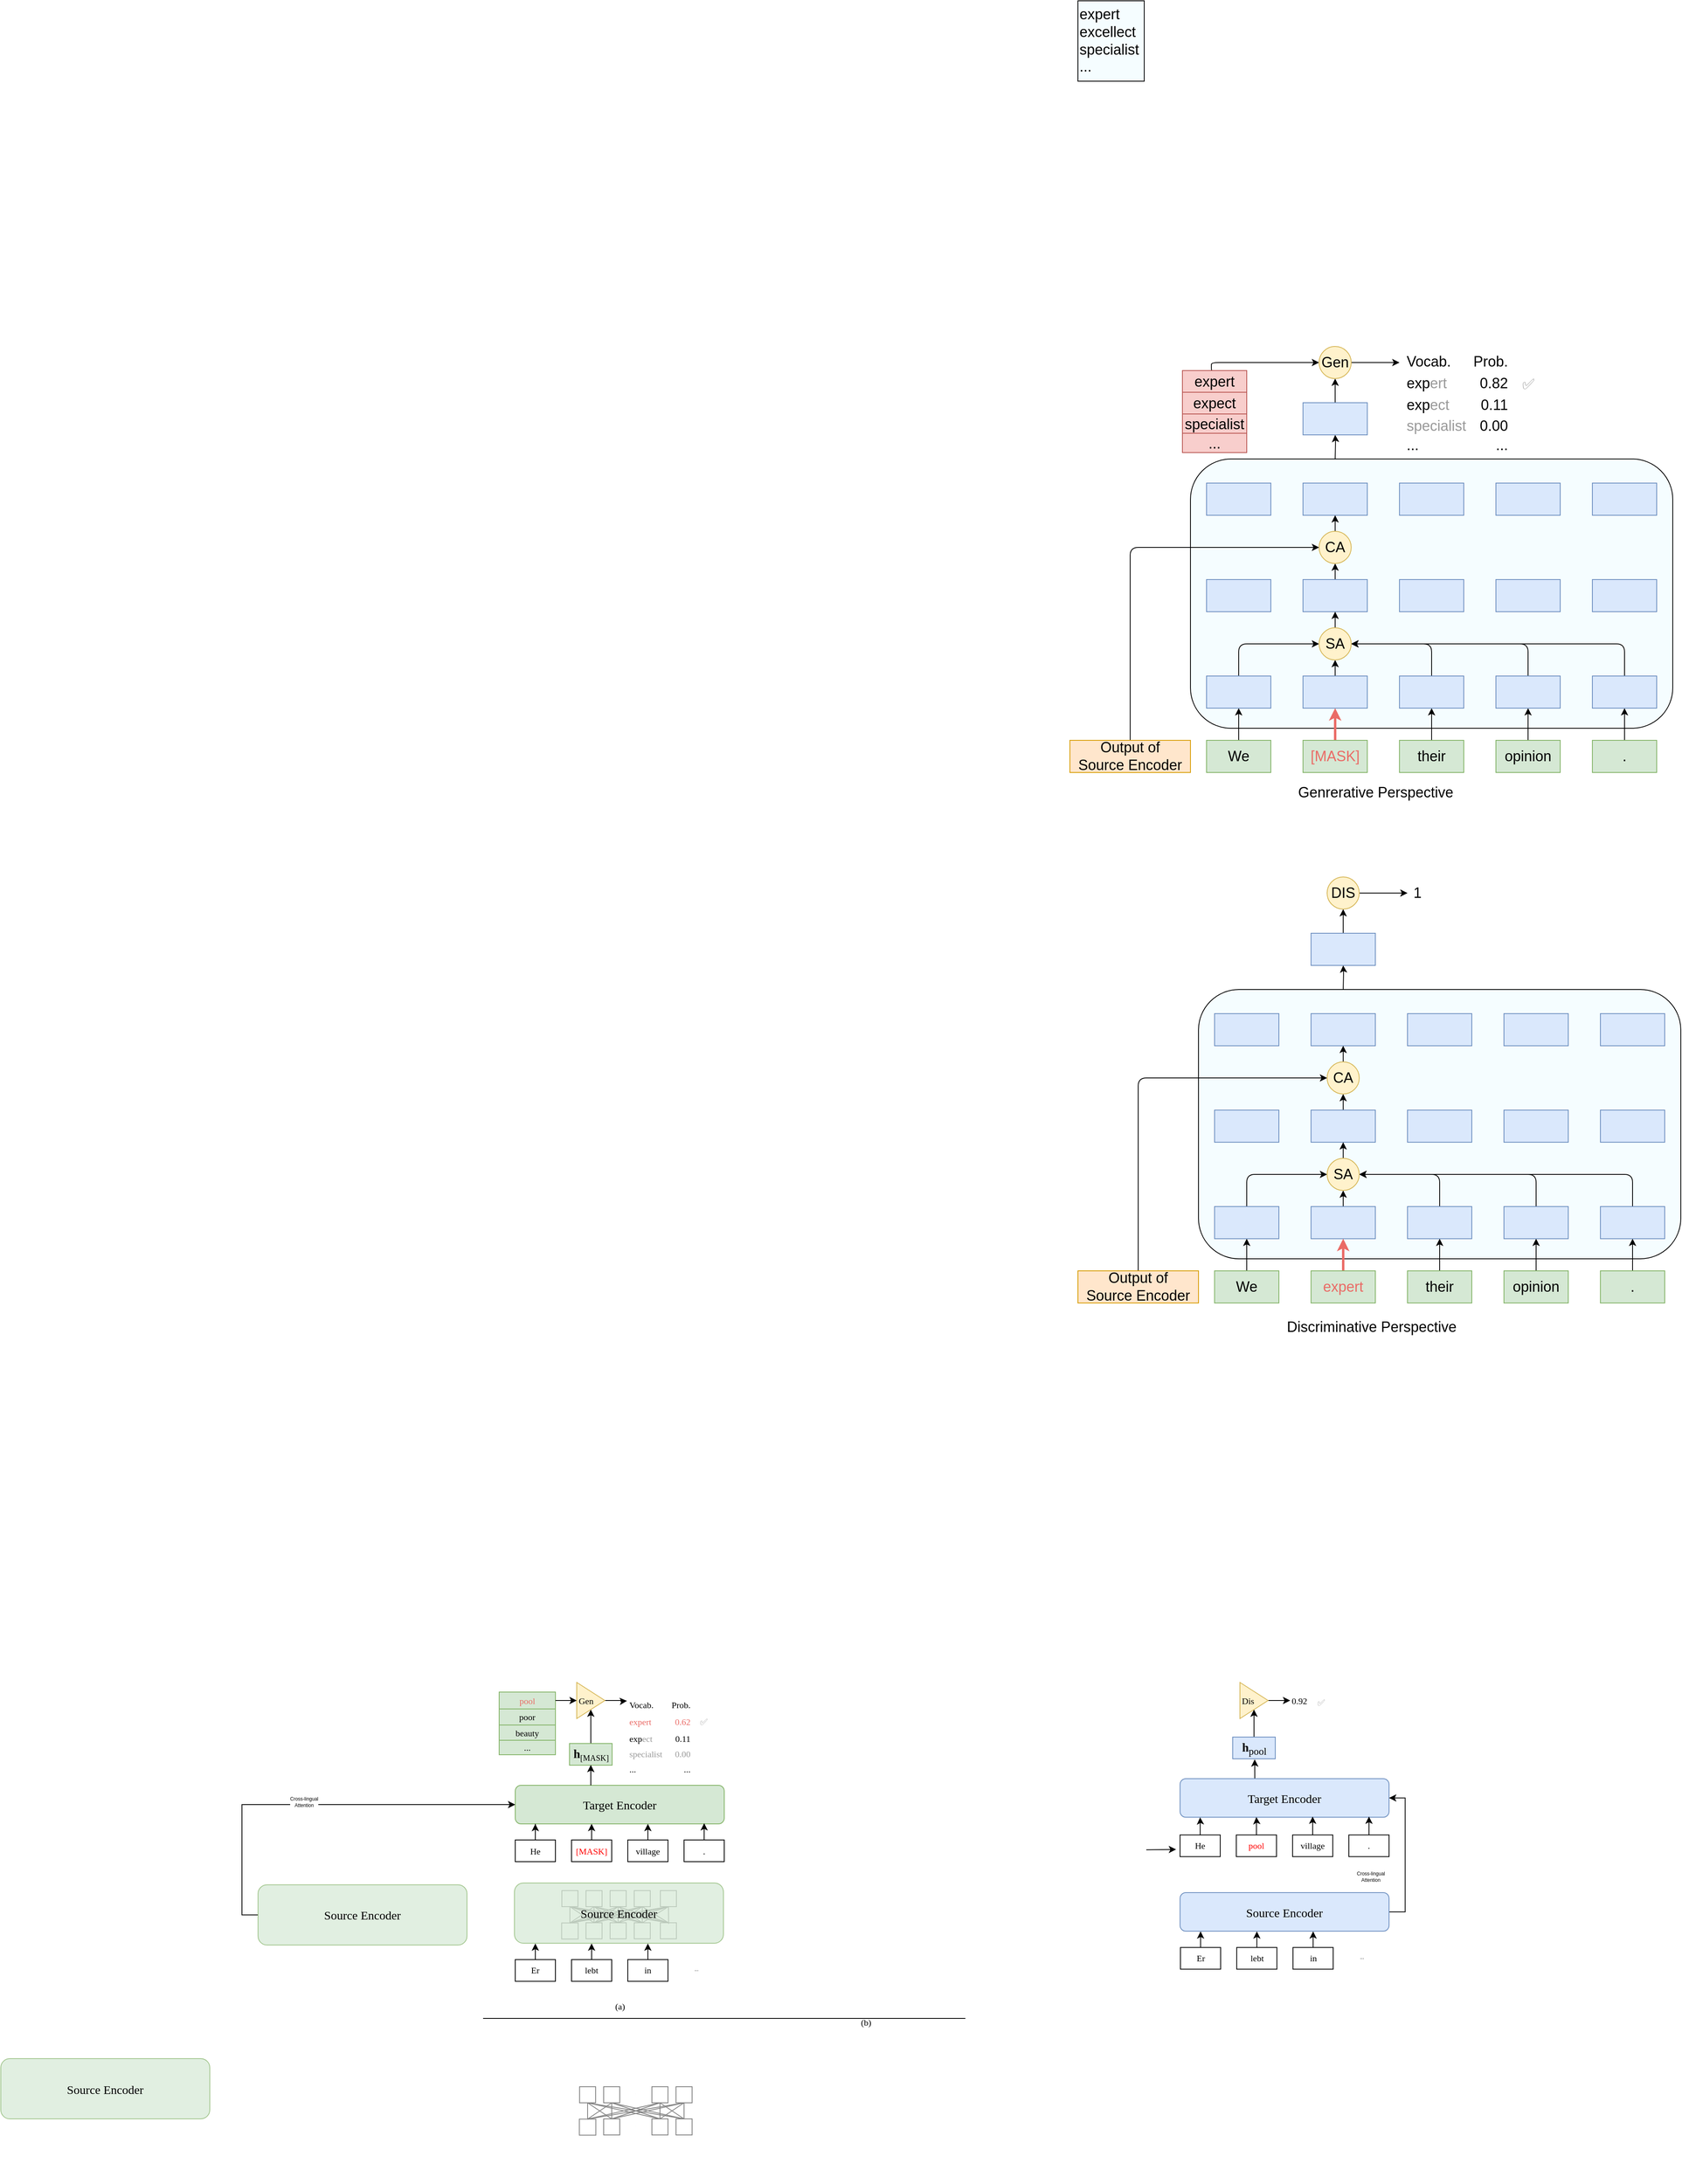 <mxfile version="20.4.0" type="github">
  <diagram id="K7m40LMpJ0YwguaVcF83" name="第 1 页">
    <mxGraphModel dx="3140" dy="1990" grid="1" gridSize="10" guides="1" tooltips="1" connect="1" arrows="1" fold="1" page="1" pageScale="1" pageWidth="827" pageHeight="1169" math="0" shadow="0">
      <root>
        <mxCell id="0" />
        <mxCell id="1" parent="0" />
        <mxCell id="NDGal9xJ0kxTcGs0cXFX-12" value="" style="rounded=1;whiteSpace=wrap;html=1;fontSize=18;fillColor=#F5FDFF;strokeColor=#000000;fontColor=#333333;strokeWidth=1;fillStyle=auto;" parent="1" vertex="1">
          <mxGeometry x="140" y="170" width="600" height="335" as="geometry" />
        </mxCell>
        <mxCell id="NDGal9xJ0kxTcGs0cXFX-45" style="edgeStyle=orthogonalEdgeStyle;rounded=1;orthogonalLoop=1;jettySize=auto;html=1;exitX=0.5;exitY=0;exitDx=0;exitDy=0;entryX=0.5;entryY=1;entryDx=0;entryDy=0;fontSize=18;" parent="1" source="NDGal9xJ0kxTcGs0cXFX-7" target="NDGal9xJ0kxTcGs0cXFX-13" edge="1">
          <mxGeometry relative="1" as="geometry" />
        </mxCell>
        <mxCell id="NDGal9xJ0kxTcGs0cXFX-7" value="&lt;font style=&quot;font-size: 18px;&quot;&gt;We&lt;/font&gt;" style="rounded=0;whiteSpace=wrap;html=1;fillColor=#d5e8d4;strokeColor=#82b366;" parent="1" vertex="1">
          <mxGeometry x="160" y="520" width="80" height="40" as="geometry" />
        </mxCell>
        <mxCell id="NDGal9xJ0kxTcGs0cXFX-44" style="edgeStyle=orthogonalEdgeStyle;rounded=1;orthogonalLoop=1;jettySize=auto;html=1;fontSize=18;strokeWidth=3;strokeColor=#EA6B66;" parent="1" source="NDGal9xJ0kxTcGs0cXFX-8" target="NDGal9xJ0kxTcGs0cXFX-14" edge="1">
          <mxGeometry relative="1" as="geometry" />
        </mxCell>
        <mxCell id="NDGal9xJ0kxTcGs0cXFX-8" value="&lt;span style=&quot;font-size: 18px;&quot;&gt;&lt;font color=&quot;#ea6b66&quot;&gt;[MASK]&lt;/font&gt;&lt;/span&gt;" style="rounded=0;whiteSpace=wrap;html=1;fillColor=#d5e8d4;strokeColor=#82b366;" parent="1" vertex="1">
          <mxGeometry x="280" y="520" width="80" height="40" as="geometry" />
        </mxCell>
        <mxCell id="NDGal9xJ0kxTcGs0cXFX-46" style="edgeStyle=orthogonalEdgeStyle;rounded=1;orthogonalLoop=1;jettySize=auto;html=1;entryX=0.5;entryY=1;entryDx=0;entryDy=0;fontSize=18;" parent="1" source="NDGal9xJ0kxTcGs0cXFX-9" target="NDGal9xJ0kxTcGs0cXFX-15" edge="1">
          <mxGeometry relative="1" as="geometry" />
        </mxCell>
        <mxCell id="NDGal9xJ0kxTcGs0cXFX-9" value="&lt;font style=&quot;font-size: 18px;&quot;&gt;their&lt;/font&gt;" style="rounded=0;whiteSpace=wrap;html=1;fillColor=#d5e8d4;strokeColor=#82b366;" parent="1" vertex="1">
          <mxGeometry x="400" y="520" width="80" height="40" as="geometry" />
        </mxCell>
        <mxCell id="NDGal9xJ0kxTcGs0cXFX-47" style="edgeStyle=orthogonalEdgeStyle;rounded=1;orthogonalLoop=1;jettySize=auto;html=1;entryX=0.5;entryY=1;entryDx=0;entryDy=0;fontSize=18;" parent="1" source="NDGal9xJ0kxTcGs0cXFX-10" target="NDGal9xJ0kxTcGs0cXFX-16" edge="1">
          <mxGeometry relative="1" as="geometry" />
        </mxCell>
        <mxCell id="NDGal9xJ0kxTcGs0cXFX-10" value="&lt;font style=&quot;font-size: 18px;&quot;&gt;opinion&lt;/font&gt;" style="rounded=0;whiteSpace=wrap;html=1;fillColor=#d5e8d4;strokeColor=#82b366;" parent="1" vertex="1">
          <mxGeometry x="520" y="520" width="80" height="40" as="geometry" />
        </mxCell>
        <mxCell id="NDGal9xJ0kxTcGs0cXFX-48" style="edgeStyle=orthogonalEdgeStyle;rounded=1;orthogonalLoop=1;jettySize=auto;html=1;fontSize=18;" parent="1" source="NDGal9xJ0kxTcGs0cXFX-11" target="NDGal9xJ0kxTcGs0cXFX-17" edge="1">
          <mxGeometry relative="1" as="geometry" />
        </mxCell>
        <mxCell id="NDGal9xJ0kxTcGs0cXFX-11" value="&lt;font style=&quot;font-size: 18px;&quot;&gt;.&lt;/font&gt;" style="rounded=0;whiteSpace=wrap;html=1;fillColor=#d5e8d4;strokeColor=#82b366;" parent="1" vertex="1">
          <mxGeometry x="640" y="520" width="80" height="40" as="geometry" />
        </mxCell>
        <mxCell id="NDGal9xJ0kxTcGs0cXFX-28" style="edgeStyle=orthogonalEdgeStyle;rounded=1;orthogonalLoop=1;jettySize=auto;html=1;entryX=0;entryY=0.5;entryDx=0;entryDy=0;fontSize=18;exitX=0.5;exitY=0;exitDx=0;exitDy=0;" parent="1" source="NDGal9xJ0kxTcGs0cXFX-13" target="NDGal9xJ0kxTcGs0cXFX-25" edge="1">
          <mxGeometry relative="1" as="geometry" />
        </mxCell>
        <mxCell id="NDGal9xJ0kxTcGs0cXFX-13" value="" style="rounded=0;whiteSpace=wrap;html=1;fontSize=18;fillColor=#dae8fc;strokeColor=#6c8ebf;" parent="1" vertex="1">
          <mxGeometry x="160" y="440" width="80" height="40" as="geometry" />
        </mxCell>
        <mxCell id="NDGal9xJ0kxTcGs0cXFX-27" style="edgeStyle=orthogonalEdgeStyle;rounded=1;orthogonalLoop=1;jettySize=auto;html=1;exitX=0.5;exitY=0;exitDx=0;exitDy=0;entryX=0.5;entryY=1;entryDx=0;entryDy=0;fontSize=18;strokeWidth=1;" parent="1" source="NDGal9xJ0kxTcGs0cXFX-14" target="NDGal9xJ0kxTcGs0cXFX-25" edge="1">
          <mxGeometry relative="1" as="geometry" />
        </mxCell>
        <mxCell id="NDGal9xJ0kxTcGs0cXFX-14" value="" style="rounded=0;whiteSpace=wrap;html=1;fontSize=18;fillColor=#dae8fc;strokeColor=#6c8ebf;" parent="1" vertex="1">
          <mxGeometry x="280" y="440" width="80" height="40" as="geometry" />
        </mxCell>
        <mxCell id="NDGal9xJ0kxTcGs0cXFX-29" style="edgeStyle=orthogonalEdgeStyle;rounded=1;orthogonalLoop=1;jettySize=auto;html=1;entryX=1;entryY=0.5;entryDx=0;entryDy=0;fontSize=18;exitX=0.5;exitY=0;exitDx=0;exitDy=0;" parent="1" source="NDGal9xJ0kxTcGs0cXFX-15" target="NDGal9xJ0kxTcGs0cXFX-25" edge="1">
          <mxGeometry relative="1" as="geometry" />
        </mxCell>
        <mxCell id="NDGal9xJ0kxTcGs0cXFX-15" value="" style="rounded=0;whiteSpace=wrap;html=1;fontSize=18;fillColor=#dae8fc;strokeColor=#6c8ebf;" parent="1" vertex="1">
          <mxGeometry x="400" y="440" width="80" height="40" as="geometry" />
        </mxCell>
        <mxCell id="NDGal9xJ0kxTcGs0cXFX-30" style="edgeStyle=orthogonalEdgeStyle;rounded=1;orthogonalLoop=1;jettySize=auto;html=1;fontSize=18;exitX=0.5;exitY=0;exitDx=0;exitDy=0;entryX=1;entryY=0.5;entryDx=0;entryDy=0;" parent="1" source="NDGal9xJ0kxTcGs0cXFX-16" target="NDGal9xJ0kxTcGs0cXFX-25" edge="1">
          <mxGeometry relative="1" as="geometry">
            <mxPoint x="340" y="400" as="targetPoint" />
          </mxGeometry>
        </mxCell>
        <mxCell id="NDGal9xJ0kxTcGs0cXFX-16" value="" style="rounded=0;whiteSpace=wrap;html=1;fontSize=18;fillColor=#dae8fc;strokeColor=#6c8ebf;" parent="1" vertex="1">
          <mxGeometry x="520" y="440" width="80" height="40" as="geometry" />
        </mxCell>
        <mxCell id="NDGal9xJ0kxTcGs0cXFX-31" style="edgeStyle=orthogonalEdgeStyle;rounded=1;orthogonalLoop=1;jettySize=auto;html=1;fontSize=18;entryX=1;entryY=0.5;entryDx=0;entryDy=0;exitX=0.5;exitY=0;exitDx=0;exitDy=0;" parent="1" source="NDGal9xJ0kxTcGs0cXFX-17" target="NDGal9xJ0kxTcGs0cXFX-25" edge="1">
          <mxGeometry relative="1" as="geometry">
            <mxPoint x="350" y="400" as="targetPoint" />
          </mxGeometry>
        </mxCell>
        <mxCell id="NDGal9xJ0kxTcGs0cXFX-17" value="" style="rounded=0;whiteSpace=wrap;html=1;fontSize=18;fillColor=#dae8fc;strokeColor=#6c8ebf;" parent="1" vertex="1">
          <mxGeometry x="640" y="440" width="80" height="40" as="geometry" />
        </mxCell>
        <mxCell id="NDGal9xJ0kxTcGs0cXFX-20" value="" style="rounded=0;whiteSpace=wrap;html=1;fontSize=18;fillColor=#dae8fc;strokeColor=#6c8ebf;" parent="1" vertex="1">
          <mxGeometry x="160" y="320" width="80" height="40" as="geometry" />
        </mxCell>
        <mxCell id="NDGal9xJ0kxTcGs0cXFX-39" style="edgeStyle=orthogonalEdgeStyle;rounded=1;orthogonalLoop=1;jettySize=auto;html=1;exitX=0.5;exitY=0;exitDx=0;exitDy=0;fontSize=18;strokeWidth=1;" parent="1" source="NDGal9xJ0kxTcGs0cXFX-21" target="NDGal9xJ0kxTcGs0cXFX-37" edge="1">
          <mxGeometry relative="1" as="geometry" />
        </mxCell>
        <mxCell id="NDGal9xJ0kxTcGs0cXFX-21" value="" style="rounded=0;whiteSpace=wrap;html=1;fontSize=18;fillColor=#dae8fc;strokeColor=#6c8ebf;" parent="1" vertex="1">
          <mxGeometry x="280" y="320" width="80" height="40" as="geometry" />
        </mxCell>
        <mxCell id="NDGal9xJ0kxTcGs0cXFX-22" value="" style="rounded=0;whiteSpace=wrap;html=1;fontSize=18;fillColor=#dae8fc;strokeColor=#6c8ebf;" parent="1" vertex="1">
          <mxGeometry x="400" y="320" width="80" height="40" as="geometry" />
        </mxCell>
        <mxCell id="NDGal9xJ0kxTcGs0cXFX-23" value="" style="rounded=0;whiteSpace=wrap;html=1;fontSize=18;fillColor=#dae8fc;strokeColor=#6c8ebf;" parent="1" vertex="1">
          <mxGeometry x="520" y="320" width="80" height="40" as="geometry" />
        </mxCell>
        <mxCell id="NDGal9xJ0kxTcGs0cXFX-24" value="" style="rounded=0;whiteSpace=wrap;html=1;fontSize=18;fillColor=#dae8fc;strokeColor=#6c8ebf;" parent="1" vertex="1">
          <mxGeometry x="640" y="320" width="80" height="40" as="geometry" />
        </mxCell>
        <mxCell id="NDGal9xJ0kxTcGs0cXFX-26" style="edgeStyle=orthogonalEdgeStyle;rounded=1;orthogonalLoop=1;jettySize=auto;html=1;exitX=0.5;exitY=0;exitDx=0;exitDy=0;entryX=0.5;entryY=1;entryDx=0;entryDy=0;fontSize=18;strokeWidth=1;" parent="1" source="NDGal9xJ0kxTcGs0cXFX-25" target="NDGal9xJ0kxTcGs0cXFX-21" edge="1">
          <mxGeometry relative="1" as="geometry" />
        </mxCell>
        <mxCell id="NDGal9xJ0kxTcGs0cXFX-25" value="SA" style="ellipse;whiteSpace=wrap;html=1;aspect=fixed;fontSize=18;fillColor=#fff2cc;strokeColor=#d6b656;" parent="1" vertex="1">
          <mxGeometry x="300" y="380" width="40" height="40" as="geometry" />
        </mxCell>
        <mxCell id="NDGal9xJ0kxTcGs0cXFX-32" value="" style="rounded=0;whiteSpace=wrap;html=1;fontSize=18;fillColor=#dae8fc;strokeColor=#6c8ebf;" parent="1" vertex="1">
          <mxGeometry x="160" y="200" width="80" height="40" as="geometry" />
        </mxCell>
        <mxCell id="NDGal9xJ0kxTcGs0cXFX-54" style="edgeStyle=orthogonalEdgeStyle;rounded=1;orthogonalLoop=1;jettySize=auto;html=1;fontSize=18;strokeWidth=1;" parent="1" target="NDGal9xJ0kxTcGs0cXFX-51" edge="1">
          <mxGeometry relative="1" as="geometry">
            <mxPoint x="320" y="170" as="sourcePoint" />
          </mxGeometry>
        </mxCell>
        <mxCell id="NDGal9xJ0kxTcGs0cXFX-33" value="" style="rounded=0;whiteSpace=wrap;html=1;fontSize=18;fillColor=#dae8fc;strokeColor=#6c8ebf;" parent="1" vertex="1">
          <mxGeometry x="280" y="200" width="80" height="40" as="geometry" />
        </mxCell>
        <mxCell id="NDGal9xJ0kxTcGs0cXFX-34" value="" style="rounded=0;whiteSpace=wrap;html=1;fontSize=18;fillColor=#dae8fc;strokeColor=#6c8ebf;" parent="1" vertex="1">
          <mxGeometry x="400" y="200" width="80" height="40" as="geometry" />
        </mxCell>
        <mxCell id="NDGal9xJ0kxTcGs0cXFX-35" value="" style="rounded=0;whiteSpace=wrap;html=1;fontSize=18;fillColor=#dae8fc;strokeColor=#6c8ebf;" parent="1" vertex="1">
          <mxGeometry x="520" y="200" width="80" height="40" as="geometry" />
        </mxCell>
        <mxCell id="NDGal9xJ0kxTcGs0cXFX-36" value="" style="rounded=0;whiteSpace=wrap;html=1;fontSize=18;fillColor=#dae8fc;strokeColor=#6c8ebf;" parent="1" vertex="1">
          <mxGeometry x="640" y="200" width="80" height="40" as="geometry" />
        </mxCell>
        <mxCell id="NDGal9xJ0kxTcGs0cXFX-42" value="" style="edgeStyle=orthogonalEdgeStyle;rounded=1;orthogonalLoop=1;jettySize=auto;html=1;fontSize=18;strokeWidth=1;" parent="1" source="NDGal9xJ0kxTcGs0cXFX-37" target="NDGal9xJ0kxTcGs0cXFX-33" edge="1">
          <mxGeometry relative="1" as="geometry" />
        </mxCell>
        <mxCell id="NDGal9xJ0kxTcGs0cXFX-37" value="CA" style="ellipse;whiteSpace=wrap;html=1;aspect=fixed;fontSize=18;fillColor=#fff2cc;strokeColor=#d6b656;" parent="1" vertex="1">
          <mxGeometry x="300" y="260" width="40" height="40" as="geometry" />
        </mxCell>
        <mxCell id="NDGal9xJ0kxTcGs0cXFX-50" style="edgeStyle=orthogonalEdgeStyle;rounded=1;orthogonalLoop=1;jettySize=auto;html=1;entryX=0;entryY=0.5;entryDx=0;entryDy=0;fontSize=18;exitX=0.5;exitY=0;exitDx=0;exitDy=0;" parent="1" source="NDGal9xJ0kxTcGs0cXFX-49" target="NDGal9xJ0kxTcGs0cXFX-37" edge="1">
          <mxGeometry relative="1" as="geometry" />
        </mxCell>
        <mxCell id="NDGal9xJ0kxTcGs0cXFX-49" value="Output of&lt;br&gt;Source Encoder" style="rounded=0;whiteSpace=wrap;html=1;fontSize=18;fillColor=#ffe6cc;strokeColor=#d79b00;" parent="1" vertex="1">
          <mxGeometry x="-10" y="520" width="150" height="40" as="geometry" />
        </mxCell>
        <mxCell id="NDGal9xJ0kxTcGs0cXFX-87" style="edgeStyle=orthogonalEdgeStyle;rounded=1;orthogonalLoop=1;jettySize=auto;html=1;exitX=0.5;exitY=0;exitDx=0;exitDy=0;entryX=0.5;entryY=1;entryDx=0;entryDy=0;strokeWidth=1;fontSize=18;" parent="1" source="NDGal9xJ0kxTcGs0cXFX-51" target="NDGal9xJ0kxTcGs0cXFX-86" edge="1">
          <mxGeometry relative="1" as="geometry" />
        </mxCell>
        <mxCell id="NDGal9xJ0kxTcGs0cXFX-51" value="" style="rounded=0;whiteSpace=wrap;html=1;fontSize=18;fillColor=#dae8fc;strokeColor=#6c8ebf;" parent="1" vertex="1">
          <mxGeometry x="280" y="100" width="80" height="40" as="geometry" />
        </mxCell>
        <mxCell id="5H3XysIt7dRcobxCbL0b-28" style="edgeStyle=orthogonalEdgeStyle;rounded=1;orthogonalLoop=1;jettySize=auto;html=1;entryX=0;entryY=0.5;entryDx=0;entryDy=0;strokeWidth=1;fontSize=18;fontColor=#999999;exitX=0.463;exitY=-0.005;exitDx=0;exitDy=0;exitPerimeter=0;" parent="1" source="NDGal9xJ0kxTcGs0cXFX-78" target="NDGal9xJ0kxTcGs0cXFX-86" edge="1">
          <mxGeometry relative="1" as="geometry">
            <Array as="points">
              <mxPoint x="166" y="50" />
            </Array>
          </mxGeometry>
        </mxCell>
        <mxCell id="NDGal9xJ0kxTcGs0cXFX-77" value="" style="shape=table;startSize=0;container=1;collapsible=0;childLayout=tableLayout;rounded=0;fillStyle=auto;strokeColor=#b85450;strokeWidth=1;fontSize=18;fillColor=#f8cecc;" parent="1" vertex="1">
          <mxGeometry x="130" y="60" width="80" height="102" as="geometry" />
        </mxCell>
        <mxCell id="NDGal9xJ0kxTcGs0cXFX-78" value="" style="shape=tableRow;horizontal=0;startSize=0;swimlaneHead=0;swimlaneBody=0;top=0;left=0;bottom=0;right=0;collapsible=0;dropTarget=0;fillColor=none;points=[[0,0.5],[1,0.5]];portConstraint=eastwest;rounded=0;fillStyle=auto;strokeColor=#000000;strokeWidth=1;fontSize=18;" parent="NDGal9xJ0kxTcGs0cXFX-77" vertex="1">
          <mxGeometry width="80" height="27" as="geometry" />
        </mxCell>
        <mxCell id="NDGal9xJ0kxTcGs0cXFX-79" value="expert" style="shape=partialRectangle;html=1;whiteSpace=wrap;connectable=0;overflow=hidden;fillColor=none;top=0;left=0;bottom=0;right=0;pointerEvents=1;rounded=0;fillStyle=auto;strokeColor=#000000;strokeWidth=1;fontSize=18;" parent="NDGal9xJ0kxTcGs0cXFX-78" vertex="1">
          <mxGeometry width="80" height="27" as="geometry">
            <mxRectangle width="80" height="27" as="alternateBounds" />
          </mxGeometry>
        </mxCell>
        <mxCell id="5H3XysIt7dRcobxCbL0b-26" style="shape=tableRow;horizontal=0;startSize=0;swimlaneHead=0;swimlaneBody=0;top=0;left=0;bottom=0;right=0;collapsible=0;dropTarget=0;fillColor=none;points=[[0,0.5],[1,0.5]];portConstraint=eastwest;rounded=0;fillStyle=auto;strokeColor=#000000;strokeWidth=1;fontSize=18;" parent="NDGal9xJ0kxTcGs0cXFX-77" vertex="1">
          <mxGeometry y="27" width="80" height="27" as="geometry" />
        </mxCell>
        <mxCell id="5H3XysIt7dRcobxCbL0b-27" value="expect" style="shape=partialRectangle;html=1;whiteSpace=wrap;connectable=0;overflow=hidden;fillColor=none;top=0;left=0;bottom=0;right=0;pointerEvents=1;rounded=0;fillStyle=auto;strokeColor=#000000;strokeWidth=1;fontSize=18;" parent="5H3XysIt7dRcobxCbL0b-26" vertex="1">
          <mxGeometry width="80" height="27" as="geometry">
            <mxRectangle width="80" height="27" as="alternateBounds" />
          </mxGeometry>
        </mxCell>
        <mxCell id="NDGal9xJ0kxTcGs0cXFX-80" value="" style="shape=tableRow;horizontal=0;startSize=0;swimlaneHead=0;swimlaneBody=0;top=0;left=0;bottom=0;right=0;collapsible=0;dropTarget=0;fillColor=none;points=[[0,0.5],[1,0.5]];portConstraint=eastwest;rounded=0;fillStyle=auto;strokeColor=#000000;strokeWidth=1;fontSize=18;" parent="NDGal9xJ0kxTcGs0cXFX-77" vertex="1">
          <mxGeometry y="54" width="80" height="24" as="geometry" />
        </mxCell>
        <mxCell id="NDGal9xJ0kxTcGs0cXFX-81" value="specialist" style="shape=partialRectangle;html=1;whiteSpace=wrap;connectable=0;overflow=hidden;fillColor=none;top=0;left=0;bottom=0;right=0;pointerEvents=1;rounded=0;fillStyle=auto;strokeColor=#000000;strokeWidth=1;fontSize=18;" parent="NDGal9xJ0kxTcGs0cXFX-80" vertex="1">
          <mxGeometry width="80" height="24" as="geometry">
            <mxRectangle width="80" height="24" as="alternateBounds" />
          </mxGeometry>
        </mxCell>
        <mxCell id="NDGal9xJ0kxTcGs0cXFX-84" value="" style="shape=tableRow;horizontal=0;startSize=0;swimlaneHead=0;swimlaneBody=0;top=0;left=0;bottom=0;right=0;collapsible=0;dropTarget=0;fillColor=none;points=[[0,0.5],[1,0.5]];portConstraint=eastwest;rounded=0;fillStyle=auto;strokeColor=#000000;strokeWidth=1;fontSize=18;" parent="NDGal9xJ0kxTcGs0cXFX-77" vertex="1">
          <mxGeometry y="78" width="80" height="24" as="geometry" />
        </mxCell>
        <mxCell id="NDGal9xJ0kxTcGs0cXFX-85" value="..." style="shape=partialRectangle;html=1;whiteSpace=wrap;connectable=0;overflow=hidden;fillColor=none;top=0;left=0;bottom=0;right=0;pointerEvents=1;rounded=0;fillStyle=auto;strokeColor=#000000;strokeWidth=1;fontSize=18;" parent="NDGal9xJ0kxTcGs0cXFX-84" vertex="1">
          <mxGeometry width="80" height="24" as="geometry">
            <mxRectangle width="80" height="24" as="alternateBounds" />
          </mxGeometry>
        </mxCell>
        <mxCell id="5H3XysIt7dRcobxCbL0b-44" style="edgeStyle=orthogonalEdgeStyle;rounded=1;orthogonalLoop=1;jettySize=auto;html=1;strokeWidth=1;fontSize=18;fontColor=#999999;" parent="1" source="NDGal9xJ0kxTcGs0cXFX-86" edge="1">
          <mxGeometry relative="1" as="geometry">
            <mxPoint x="400" y="50" as="targetPoint" />
          </mxGeometry>
        </mxCell>
        <mxCell id="NDGal9xJ0kxTcGs0cXFX-86" value="Gen" style="ellipse;whiteSpace=wrap;html=1;aspect=fixed;fontSize=18;fillColor=#fff2cc;strokeColor=#d6b656;" parent="1" vertex="1">
          <mxGeometry x="300" y="30" width="40" height="40" as="geometry" />
        </mxCell>
        <mxCell id="5H3XysIt7dRcobxCbL0b-2" value="expert&lt;br&gt;excellect&lt;br&gt;specialist&lt;br&gt;...&lt;br&gt;&lt;div style=&quot;&quot;&gt;&lt;/div&gt;" style="rounded=0;whiteSpace=wrap;html=1;fillStyle=auto;strokeColor=#000000;strokeWidth=1;fontSize=18;fillColor=#F5fdFF;align=left;" parent="1" vertex="1">
          <mxGeometry y="-400" width="82.5" height="100" as="geometry" />
        </mxCell>
        <mxCell id="5H3XysIt7dRcobxCbL0b-29" value="✅" style="text;html=1;align=center;verticalAlign=middle;resizable=0;points=[];autosize=1;strokeColor=none;fillColor=none;fontSize=18;fontColor=#999999;" parent="1" vertex="1">
          <mxGeometry x="540" y="57" width="40" height="40" as="geometry" />
        </mxCell>
        <mxCell id="5H3XysIt7dRcobxCbL0b-30" value="" style="shape=table;startSize=0;container=1;collapsible=0;childLayout=tableLayout;rounded=0;fillStyle=auto;strokeWidth=0;fontSize=18;fillColor=#FFFFFF;strokeColor=none;opacity=0;" parent="1" vertex="1">
          <mxGeometry x="407" y="35" width="130" height="129" as="geometry" />
        </mxCell>
        <mxCell id="5H3XysIt7dRcobxCbL0b-45" style="shape=tableRow;horizontal=0;startSize=0;swimlaneHead=0;swimlaneBody=0;top=0;left=0;bottom=0;right=0;collapsible=0;dropTarget=0;fillColor=none;points=[[0,0.5],[1,0.5]];portConstraint=eastwest;rounded=0;fillStyle=auto;strokeColor=#000000;strokeWidth=1;fontSize=18;" parent="5H3XysIt7dRcobxCbL0b-30" vertex="1">
          <mxGeometry width="130" height="27" as="geometry" />
        </mxCell>
        <mxCell id="5H3XysIt7dRcobxCbL0b-46" value="Vocab." style="shape=partialRectangle;html=1;whiteSpace=wrap;connectable=0;overflow=hidden;fillColor=none;top=0;left=0;bottom=0;right=0;pointerEvents=1;rounded=0;fillStyle=auto;strokeColor=#000000;strokeWidth=1;fontSize=18;align=left;opacity=0;" parent="5H3XysIt7dRcobxCbL0b-45" vertex="1">
          <mxGeometry width="80" height="27" as="geometry">
            <mxRectangle width="80" height="27" as="alternateBounds" />
          </mxGeometry>
        </mxCell>
        <mxCell id="5H3XysIt7dRcobxCbL0b-47" value="Prob." style="shape=partialRectangle;html=1;whiteSpace=wrap;connectable=0;overflow=hidden;fillColor=none;top=0;left=0;bottom=0;right=0;pointerEvents=1;rounded=0;fillStyle=auto;strokeColor=#000000;strokeWidth=1;fontSize=18;align=right;" parent="5H3XysIt7dRcobxCbL0b-45" vertex="1">
          <mxGeometry x="80" width="50" height="27" as="geometry">
            <mxRectangle width="50" height="27" as="alternateBounds" />
          </mxGeometry>
        </mxCell>
        <mxCell id="5H3XysIt7dRcobxCbL0b-31" value="" style="shape=tableRow;horizontal=0;startSize=0;swimlaneHead=0;swimlaneBody=0;top=0;left=0;bottom=0;right=0;collapsible=0;dropTarget=0;fillColor=none;points=[[0,0.5],[1,0.5]];portConstraint=eastwest;rounded=0;fillStyle=auto;strokeColor=#000000;strokeWidth=1;fontSize=18;" parent="5H3XysIt7dRcobxCbL0b-30" vertex="1">
          <mxGeometry y="27" width="130" height="27" as="geometry" />
        </mxCell>
        <mxCell id="5H3XysIt7dRcobxCbL0b-32" value="exp&lt;font color=&quot;#999999&quot;&gt;ert&lt;/font&gt;" style="shape=partialRectangle;html=1;whiteSpace=wrap;connectable=0;overflow=hidden;fillColor=none;top=0;left=0;bottom=0;right=0;pointerEvents=1;rounded=0;fillStyle=auto;strokeColor=#000000;strokeWidth=1;fontSize=18;align=left;" parent="5H3XysIt7dRcobxCbL0b-31" vertex="1">
          <mxGeometry width="80" height="27" as="geometry">
            <mxRectangle width="80" height="27" as="alternateBounds" />
          </mxGeometry>
        </mxCell>
        <mxCell id="5H3XysIt7dRcobxCbL0b-39" value="0.82" style="shape=partialRectangle;html=1;whiteSpace=wrap;connectable=0;overflow=hidden;fillColor=none;top=0;left=0;bottom=0;right=0;pointerEvents=1;rounded=0;fillStyle=auto;strokeColor=#000000;strokeWidth=1;fontSize=18;align=right;" parent="5H3XysIt7dRcobxCbL0b-31" vertex="1">
          <mxGeometry x="80" width="50" height="27" as="geometry">
            <mxRectangle width="50" height="27" as="alternateBounds" />
          </mxGeometry>
        </mxCell>
        <mxCell id="5H3XysIt7dRcobxCbL0b-33" style="shape=tableRow;horizontal=0;startSize=0;swimlaneHead=0;swimlaneBody=0;top=0;left=0;bottom=0;right=0;collapsible=0;dropTarget=0;fillColor=none;points=[[0,0.5],[1,0.5]];portConstraint=eastwest;rounded=0;fillStyle=auto;strokeColor=#000000;strokeWidth=1;fontSize=18;" parent="5H3XysIt7dRcobxCbL0b-30" vertex="1">
          <mxGeometry y="54" width="130" height="27" as="geometry" />
        </mxCell>
        <mxCell id="5H3XysIt7dRcobxCbL0b-34" value="exp&lt;font color=&quot;#999999&quot;&gt;ect&lt;/font&gt;" style="shape=partialRectangle;html=1;whiteSpace=wrap;connectable=0;overflow=hidden;fillColor=none;top=0;left=0;bottom=0;right=0;pointerEvents=1;rounded=0;fillStyle=auto;strokeColor=#000000;strokeWidth=1;fontSize=18;align=left;" parent="5H3XysIt7dRcobxCbL0b-33" vertex="1">
          <mxGeometry width="80" height="27" as="geometry">
            <mxRectangle width="80" height="27" as="alternateBounds" />
          </mxGeometry>
        </mxCell>
        <mxCell id="5H3XysIt7dRcobxCbL0b-40" value="0.11" style="shape=partialRectangle;html=1;whiteSpace=wrap;connectable=0;overflow=hidden;fillColor=none;top=0;left=0;bottom=0;right=0;pointerEvents=1;rounded=0;fillStyle=auto;strokeColor=#000000;strokeWidth=1;fontSize=18;align=right;" parent="5H3XysIt7dRcobxCbL0b-33" vertex="1">
          <mxGeometry x="80" width="50" height="27" as="geometry">
            <mxRectangle width="50" height="27" as="alternateBounds" />
          </mxGeometry>
        </mxCell>
        <mxCell id="5H3XysIt7dRcobxCbL0b-35" value="" style="shape=tableRow;horizontal=0;startSize=0;swimlaneHead=0;swimlaneBody=0;top=0;left=0;bottom=0;right=0;collapsible=0;dropTarget=0;fillColor=none;points=[[0,0.5],[1,0.5]];portConstraint=eastwest;rounded=0;fillStyle=auto;strokeColor=#000000;strokeWidth=1;fontSize=18;" parent="5H3XysIt7dRcobxCbL0b-30" vertex="1">
          <mxGeometry y="81" width="130" height="24" as="geometry" />
        </mxCell>
        <mxCell id="5H3XysIt7dRcobxCbL0b-36" value="&lt;font color=&quot;#999999&quot;&gt;specialist&lt;/font&gt;" style="shape=partialRectangle;html=1;whiteSpace=wrap;connectable=0;overflow=hidden;fillColor=none;top=0;left=0;bottom=0;right=0;pointerEvents=1;rounded=0;fillStyle=auto;strokeColor=#000000;strokeWidth=1;fontSize=18;align=left;" parent="5H3XysIt7dRcobxCbL0b-35" vertex="1">
          <mxGeometry width="80" height="24" as="geometry">
            <mxRectangle width="80" height="24" as="alternateBounds" />
          </mxGeometry>
        </mxCell>
        <mxCell id="5H3XysIt7dRcobxCbL0b-41" value="0.00" style="shape=partialRectangle;html=1;whiteSpace=wrap;connectable=0;overflow=hidden;fillColor=none;top=0;left=0;bottom=0;right=0;pointerEvents=1;rounded=0;fillStyle=auto;strokeColor=#000000;strokeWidth=1;fontSize=18;align=right;" parent="5H3XysIt7dRcobxCbL0b-35" vertex="1">
          <mxGeometry x="80" width="50" height="24" as="geometry">
            <mxRectangle width="50" height="24" as="alternateBounds" />
          </mxGeometry>
        </mxCell>
        <mxCell id="5H3XysIt7dRcobxCbL0b-37" value="" style="shape=tableRow;horizontal=0;startSize=0;swimlaneHead=0;swimlaneBody=0;top=0;left=0;bottom=0;right=0;collapsible=0;dropTarget=0;fillColor=none;points=[[0,0.5],[1,0.5]];portConstraint=eastwest;rounded=0;fillStyle=auto;strokeColor=#000000;strokeWidth=1;fontSize=18;" parent="5H3XysIt7dRcobxCbL0b-30" vertex="1">
          <mxGeometry y="105" width="130" height="24" as="geometry" />
        </mxCell>
        <mxCell id="5H3XysIt7dRcobxCbL0b-38" value="..." style="shape=partialRectangle;html=1;whiteSpace=wrap;connectable=0;overflow=hidden;fillColor=none;top=0;left=0;bottom=0;right=0;pointerEvents=1;rounded=0;fillStyle=auto;strokeColor=#000000;strokeWidth=1;fontSize=18;align=left;" parent="5H3XysIt7dRcobxCbL0b-37" vertex="1">
          <mxGeometry width="80" height="24" as="geometry">
            <mxRectangle width="80" height="24" as="alternateBounds" />
          </mxGeometry>
        </mxCell>
        <mxCell id="5H3XysIt7dRcobxCbL0b-42" value="..." style="shape=partialRectangle;html=1;whiteSpace=wrap;connectable=0;overflow=hidden;fillColor=none;top=0;left=0;bottom=0;right=0;pointerEvents=1;rounded=0;fillStyle=auto;strokeColor=#000000;strokeWidth=1;fontSize=18;align=right;" parent="5H3XysIt7dRcobxCbL0b-37" vertex="1">
          <mxGeometry x="80" width="50" height="24" as="geometry">
            <mxRectangle width="50" height="24" as="alternateBounds" />
          </mxGeometry>
        </mxCell>
        <mxCell id="5H3XysIt7dRcobxCbL0b-50" value="" style="rounded=1;whiteSpace=wrap;html=1;fontSize=18;fillColor=#F5FDFF;strokeColor=#000000;fontColor=#333333;strokeWidth=1;fillStyle=auto;" parent="1" vertex="1">
          <mxGeometry x="150" y="830" width="600" height="335" as="geometry" />
        </mxCell>
        <mxCell id="5H3XysIt7dRcobxCbL0b-51" style="edgeStyle=orthogonalEdgeStyle;rounded=1;orthogonalLoop=1;jettySize=auto;html=1;exitX=0.5;exitY=0;exitDx=0;exitDy=0;entryX=0.5;entryY=1;entryDx=0;entryDy=0;fontSize=18;" parent="1" source="5H3XysIt7dRcobxCbL0b-52" target="5H3XysIt7dRcobxCbL0b-62" edge="1">
          <mxGeometry relative="1" as="geometry" />
        </mxCell>
        <mxCell id="5H3XysIt7dRcobxCbL0b-52" value="&lt;font style=&quot;font-size: 18px;&quot;&gt;We&lt;/font&gt;" style="rounded=0;whiteSpace=wrap;html=1;fillColor=#d5e8d4;strokeColor=#82b366;" parent="1" vertex="1">
          <mxGeometry x="170" y="1180" width="80" height="40" as="geometry" />
        </mxCell>
        <mxCell id="5H3XysIt7dRcobxCbL0b-53" style="edgeStyle=orthogonalEdgeStyle;rounded=1;orthogonalLoop=1;jettySize=auto;html=1;fontSize=18;strokeWidth=3;strokeColor=#EA6B66;" parent="1" source="5H3XysIt7dRcobxCbL0b-54" target="5H3XysIt7dRcobxCbL0b-64" edge="1">
          <mxGeometry relative="1" as="geometry" />
        </mxCell>
        <mxCell id="5H3XysIt7dRcobxCbL0b-54" value="&lt;span style=&quot;font-size: 18px;&quot;&gt;&lt;font color=&quot;#ea6b66&quot;&gt;expert&lt;/font&gt;&lt;/span&gt;" style="rounded=0;whiteSpace=wrap;html=1;fillColor=#d5e8d4;strokeColor=#82b366;" parent="1" vertex="1">
          <mxGeometry x="290" y="1180" width="80" height="40" as="geometry" />
        </mxCell>
        <mxCell id="5H3XysIt7dRcobxCbL0b-55" style="edgeStyle=orthogonalEdgeStyle;rounded=1;orthogonalLoop=1;jettySize=auto;html=1;entryX=0.5;entryY=1;entryDx=0;entryDy=0;fontSize=18;" parent="1" source="5H3XysIt7dRcobxCbL0b-56" target="5H3XysIt7dRcobxCbL0b-66" edge="1">
          <mxGeometry relative="1" as="geometry" />
        </mxCell>
        <mxCell id="5H3XysIt7dRcobxCbL0b-56" value="&lt;font style=&quot;font-size: 18px;&quot;&gt;their&lt;/font&gt;" style="rounded=0;whiteSpace=wrap;html=1;fillColor=#d5e8d4;strokeColor=#82b366;" parent="1" vertex="1">
          <mxGeometry x="410" y="1180" width="80" height="40" as="geometry" />
        </mxCell>
        <mxCell id="5H3XysIt7dRcobxCbL0b-57" style="edgeStyle=orthogonalEdgeStyle;rounded=1;orthogonalLoop=1;jettySize=auto;html=1;entryX=0.5;entryY=1;entryDx=0;entryDy=0;fontSize=18;" parent="1" source="5H3XysIt7dRcobxCbL0b-58" target="5H3XysIt7dRcobxCbL0b-68" edge="1">
          <mxGeometry relative="1" as="geometry" />
        </mxCell>
        <mxCell id="5H3XysIt7dRcobxCbL0b-58" value="&lt;font style=&quot;font-size: 18px;&quot;&gt;opinion&lt;/font&gt;" style="rounded=0;whiteSpace=wrap;html=1;fillColor=#d5e8d4;strokeColor=#82b366;" parent="1" vertex="1">
          <mxGeometry x="530" y="1180" width="80" height="40" as="geometry" />
        </mxCell>
        <mxCell id="5H3XysIt7dRcobxCbL0b-59" style="edgeStyle=orthogonalEdgeStyle;rounded=1;orthogonalLoop=1;jettySize=auto;html=1;fontSize=18;" parent="1" source="5H3XysIt7dRcobxCbL0b-60" target="5H3XysIt7dRcobxCbL0b-70" edge="1">
          <mxGeometry relative="1" as="geometry" />
        </mxCell>
        <mxCell id="5H3XysIt7dRcobxCbL0b-60" value="&lt;font style=&quot;font-size: 18px;&quot;&gt;.&lt;/font&gt;" style="rounded=0;whiteSpace=wrap;html=1;fillColor=#d5e8d4;strokeColor=#82b366;" parent="1" vertex="1">
          <mxGeometry x="650" y="1180" width="80" height="40" as="geometry" />
        </mxCell>
        <mxCell id="5H3XysIt7dRcobxCbL0b-61" style="edgeStyle=orthogonalEdgeStyle;rounded=1;orthogonalLoop=1;jettySize=auto;html=1;entryX=0;entryY=0.5;entryDx=0;entryDy=0;fontSize=18;exitX=0.5;exitY=0;exitDx=0;exitDy=0;" parent="1" source="5H3XysIt7dRcobxCbL0b-62" target="5H3XysIt7dRcobxCbL0b-78" edge="1">
          <mxGeometry relative="1" as="geometry" />
        </mxCell>
        <mxCell id="5H3XysIt7dRcobxCbL0b-62" value="" style="rounded=0;whiteSpace=wrap;html=1;fontSize=18;fillColor=#dae8fc;strokeColor=#6c8ebf;" parent="1" vertex="1">
          <mxGeometry x="170" y="1100" width="80" height="40" as="geometry" />
        </mxCell>
        <mxCell id="5H3XysIt7dRcobxCbL0b-63" style="edgeStyle=orthogonalEdgeStyle;rounded=1;orthogonalLoop=1;jettySize=auto;html=1;exitX=0.5;exitY=0;exitDx=0;exitDy=0;entryX=0.5;entryY=1;entryDx=0;entryDy=0;fontSize=18;strokeWidth=1;strokeColor=#000000;" parent="1" source="5H3XysIt7dRcobxCbL0b-64" target="5H3XysIt7dRcobxCbL0b-78" edge="1">
          <mxGeometry relative="1" as="geometry" />
        </mxCell>
        <mxCell id="5H3XysIt7dRcobxCbL0b-64" value="" style="rounded=0;whiteSpace=wrap;html=1;fontSize=18;fillColor=#dae8fc;strokeColor=#6c8ebf;" parent="1" vertex="1">
          <mxGeometry x="290" y="1100" width="80" height="40" as="geometry" />
        </mxCell>
        <mxCell id="5H3XysIt7dRcobxCbL0b-65" style="edgeStyle=orthogonalEdgeStyle;rounded=1;orthogonalLoop=1;jettySize=auto;html=1;entryX=1;entryY=0.5;entryDx=0;entryDy=0;fontSize=18;exitX=0.5;exitY=0;exitDx=0;exitDy=0;" parent="1" source="5H3XysIt7dRcobxCbL0b-66" target="5H3XysIt7dRcobxCbL0b-78" edge="1">
          <mxGeometry relative="1" as="geometry" />
        </mxCell>
        <mxCell id="5H3XysIt7dRcobxCbL0b-66" value="" style="rounded=0;whiteSpace=wrap;html=1;fontSize=18;fillColor=#dae8fc;strokeColor=#6c8ebf;" parent="1" vertex="1">
          <mxGeometry x="410" y="1100" width="80" height="40" as="geometry" />
        </mxCell>
        <mxCell id="5H3XysIt7dRcobxCbL0b-67" style="edgeStyle=orthogonalEdgeStyle;rounded=1;orthogonalLoop=1;jettySize=auto;html=1;fontSize=18;exitX=0.5;exitY=0;exitDx=0;exitDy=0;entryX=1;entryY=0.5;entryDx=0;entryDy=0;" parent="1" source="5H3XysIt7dRcobxCbL0b-68" target="5H3XysIt7dRcobxCbL0b-78" edge="1">
          <mxGeometry relative="1" as="geometry">
            <mxPoint x="350" y="1060" as="targetPoint" />
          </mxGeometry>
        </mxCell>
        <mxCell id="5H3XysIt7dRcobxCbL0b-68" value="" style="rounded=0;whiteSpace=wrap;html=1;fontSize=18;fillColor=#dae8fc;strokeColor=#6c8ebf;" parent="1" vertex="1">
          <mxGeometry x="530" y="1100" width="80" height="40" as="geometry" />
        </mxCell>
        <mxCell id="5H3XysIt7dRcobxCbL0b-69" style="edgeStyle=orthogonalEdgeStyle;rounded=1;orthogonalLoop=1;jettySize=auto;html=1;fontSize=18;entryX=1;entryY=0.5;entryDx=0;entryDy=0;exitX=0.5;exitY=0;exitDx=0;exitDy=0;" parent="1" source="5H3XysIt7dRcobxCbL0b-70" target="5H3XysIt7dRcobxCbL0b-78" edge="1">
          <mxGeometry relative="1" as="geometry">
            <mxPoint x="360" y="1060" as="targetPoint" />
          </mxGeometry>
        </mxCell>
        <mxCell id="5H3XysIt7dRcobxCbL0b-70" value="" style="rounded=0;whiteSpace=wrap;html=1;fontSize=18;fillColor=#dae8fc;strokeColor=#6c8ebf;" parent="1" vertex="1">
          <mxGeometry x="650" y="1100" width="80" height="40" as="geometry" />
        </mxCell>
        <mxCell id="5H3XysIt7dRcobxCbL0b-71" value="" style="rounded=0;whiteSpace=wrap;html=1;fontSize=18;fillColor=#dae8fc;strokeColor=#6c8ebf;" parent="1" vertex="1">
          <mxGeometry x="170" y="980" width="80" height="40" as="geometry" />
        </mxCell>
        <mxCell id="5H3XysIt7dRcobxCbL0b-72" style="edgeStyle=orthogonalEdgeStyle;rounded=1;orthogonalLoop=1;jettySize=auto;html=1;exitX=0.5;exitY=0;exitDx=0;exitDy=0;fontSize=18;strokeWidth=1;" parent="1" source="5H3XysIt7dRcobxCbL0b-73" target="5H3XysIt7dRcobxCbL0b-86" edge="1">
          <mxGeometry relative="1" as="geometry" />
        </mxCell>
        <mxCell id="5H3XysIt7dRcobxCbL0b-73" value="" style="rounded=0;whiteSpace=wrap;html=1;fontSize=18;fillColor=#dae8fc;strokeColor=#6c8ebf;" parent="1" vertex="1">
          <mxGeometry x="290" y="980" width="80" height="40" as="geometry" />
        </mxCell>
        <mxCell id="5H3XysIt7dRcobxCbL0b-74" value="" style="rounded=0;whiteSpace=wrap;html=1;fontSize=18;fillColor=#dae8fc;strokeColor=#6c8ebf;" parent="1" vertex="1">
          <mxGeometry x="410" y="980" width="80" height="40" as="geometry" />
        </mxCell>
        <mxCell id="5H3XysIt7dRcobxCbL0b-75" value="" style="rounded=0;whiteSpace=wrap;html=1;fontSize=18;fillColor=#dae8fc;strokeColor=#6c8ebf;" parent="1" vertex="1">
          <mxGeometry x="530" y="980" width="80" height="40" as="geometry" />
        </mxCell>
        <mxCell id="5H3XysIt7dRcobxCbL0b-76" value="" style="rounded=0;whiteSpace=wrap;html=1;fontSize=18;fillColor=#dae8fc;strokeColor=#6c8ebf;" parent="1" vertex="1">
          <mxGeometry x="650" y="980" width="80" height="40" as="geometry" />
        </mxCell>
        <mxCell id="5H3XysIt7dRcobxCbL0b-77" style="edgeStyle=orthogonalEdgeStyle;rounded=1;orthogonalLoop=1;jettySize=auto;html=1;exitX=0.5;exitY=0;exitDx=0;exitDy=0;entryX=0.5;entryY=1;entryDx=0;entryDy=0;fontSize=18;strokeWidth=1;" parent="1" source="5H3XysIt7dRcobxCbL0b-78" target="5H3XysIt7dRcobxCbL0b-73" edge="1">
          <mxGeometry relative="1" as="geometry" />
        </mxCell>
        <mxCell id="5H3XysIt7dRcobxCbL0b-78" value="SA" style="ellipse;whiteSpace=wrap;html=1;aspect=fixed;fontSize=18;fillColor=#fff2cc;strokeColor=#d6b656;" parent="1" vertex="1">
          <mxGeometry x="310" y="1040" width="40" height="40" as="geometry" />
        </mxCell>
        <mxCell id="5H3XysIt7dRcobxCbL0b-79" value="" style="rounded=0;whiteSpace=wrap;html=1;fontSize=18;fillColor=#dae8fc;strokeColor=#6c8ebf;" parent="1" vertex="1">
          <mxGeometry x="170" y="860" width="80" height="40" as="geometry" />
        </mxCell>
        <mxCell id="5H3XysIt7dRcobxCbL0b-80" style="edgeStyle=orthogonalEdgeStyle;rounded=1;orthogonalLoop=1;jettySize=auto;html=1;fontSize=18;strokeWidth=1;" parent="1" target="5H3XysIt7dRcobxCbL0b-90" edge="1">
          <mxGeometry relative="1" as="geometry">
            <mxPoint x="330" y="830" as="sourcePoint" />
          </mxGeometry>
        </mxCell>
        <mxCell id="5H3XysIt7dRcobxCbL0b-81" value="" style="rounded=0;whiteSpace=wrap;html=1;fontSize=18;fillColor=#dae8fc;strokeColor=#6c8ebf;" parent="1" vertex="1">
          <mxGeometry x="290" y="860" width="80" height="40" as="geometry" />
        </mxCell>
        <mxCell id="5H3XysIt7dRcobxCbL0b-82" value="" style="rounded=0;whiteSpace=wrap;html=1;fontSize=18;fillColor=#dae8fc;strokeColor=#6c8ebf;" parent="1" vertex="1">
          <mxGeometry x="410" y="860" width="80" height="40" as="geometry" />
        </mxCell>
        <mxCell id="5H3XysIt7dRcobxCbL0b-83" value="" style="rounded=0;whiteSpace=wrap;html=1;fontSize=18;fillColor=#dae8fc;strokeColor=#6c8ebf;" parent="1" vertex="1">
          <mxGeometry x="530" y="860" width="80" height="40" as="geometry" />
        </mxCell>
        <mxCell id="5H3XysIt7dRcobxCbL0b-84" value="" style="rounded=0;whiteSpace=wrap;html=1;fontSize=18;fillColor=#dae8fc;strokeColor=#6c8ebf;" parent="1" vertex="1">
          <mxGeometry x="650" y="860" width="80" height="40" as="geometry" />
        </mxCell>
        <mxCell id="5H3XysIt7dRcobxCbL0b-85" value="" style="edgeStyle=orthogonalEdgeStyle;rounded=1;orthogonalLoop=1;jettySize=auto;html=1;fontSize=18;strokeWidth=1;" parent="1" source="5H3XysIt7dRcobxCbL0b-86" target="5H3XysIt7dRcobxCbL0b-81" edge="1">
          <mxGeometry relative="1" as="geometry" />
        </mxCell>
        <mxCell id="5H3XysIt7dRcobxCbL0b-86" value="CA" style="ellipse;whiteSpace=wrap;html=1;aspect=fixed;fontSize=18;fillColor=#fff2cc;strokeColor=#d6b656;" parent="1" vertex="1">
          <mxGeometry x="310" y="920" width="40" height="40" as="geometry" />
        </mxCell>
        <mxCell id="5H3XysIt7dRcobxCbL0b-87" style="edgeStyle=orthogonalEdgeStyle;rounded=1;orthogonalLoop=1;jettySize=auto;html=1;entryX=0;entryY=0.5;entryDx=0;entryDy=0;fontSize=18;exitX=0.5;exitY=0;exitDx=0;exitDy=0;" parent="1" source="5H3XysIt7dRcobxCbL0b-88" target="5H3XysIt7dRcobxCbL0b-86" edge="1">
          <mxGeometry relative="1" as="geometry" />
        </mxCell>
        <mxCell id="5H3XysIt7dRcobxCbL0b-88" value="Output of&lt;br&gt;Source Encoder" style="rounded=0;whiteSpace=wrap;html=1;fontSize=18;fillColor=#ffe6cc;strokeColor=#d79b00;" parent="1" vertex="1">
          <mxGeometry y="1180" width="150" height="40" as="geometry" />
        </mxCell>
        <mxCell id="5H3XysIt7dRcobxCbL0b-89" style="edgeStyle=orthogonalEdgeStyle;rounded=1;orthogonalLoop=1;jettySize=auto;html=1;exitX=0.5;exitY=0;exitDx=0;exitDy=0;entryX=0.5;entryY=1;entryDx=0;entryDy=0;strokeWidth=1;fontSize=18;" parent="1" source="5H3XysIt7dRcobxCbL0b-90" target="5H3XysIt7dRcobxCbL0b-102" edge="1">
          <mxGeometry relative="1" as="geometry" />
        </mxCell>
        <mxCell id="5H3XysIt7dRcobxCbL0b-90" value="" style="rounded=0;whiteSpace=wrap;html=1;fontSize=18;fillColor=#dae8fc;strokeColor=#6c8ebf;" parent="1" vertex="1">
          <mxGeometry x="290" y="760" width="80" height="40" as="geometry" />
        </mxCell>
        <mxCell id="5H3XysIt7dRcobxCbL0b-101" style="edgeStyle=orthogonalEdgeStyle;rounded=1;orthogonalLoop=1;jettySize=auto;html=1;strokeWidth=1;fontSize=18;fontColor=#999999;" parent="1" source="5H3XysIt7dRcobxCbL0b-102" edge="1">
          <mxGeometry relative="1" as="geometry">
            <mxPoint x="410" y="710" as="targetPoint" />
          </mxGeometry>
        </mxCell>
        <mxCell id="5H3XysIt7dRcobxCbL0b-102" value="DIS" style="ellipse;whiteSpace=wrap;html=1;aspect=fixed;fontSize=18;fillColor=#fff2cc;strokeColor=#d6b656;" parent="1" vertex="1">
          <mxGeometry x="310" y="690" width="40" height="40" as="geometry" />
        </mxCell>
        <mxCell id="5H3XysIt7dRcobxCbL0b-124" value="&lt;font color=&quot;#000000&quot;&gt;1&lt;/font&gt;" style="text;html=1;align=center;verticalAlign=middle;resizable=0;points=[];autosize=1;strokeColor=none;fillColor=none;fontSize=18;fontColor=#EA6B66;" parent="1" vertex="1">
          <mxGeometry x="407" y="690" width="30" height="40" as="geometry" />
        </mxCell>
        <mxCell id="5H3XysIt7dRcobxCbL0b-125" value="Genrerative Perspective" style="text;html=1;align=center;verticalAlign=middle;resizable=0;points=[];autosize=1;strokeColor=none;fillColor=none;fontSize=18;fontColor=#000000;" parent="1" vertex="1">
          <mxGeometry x="260" y="565" width="220" height="40" as="geometry" />
        </mxCell>
        <mxCell id="5H3XysIt7dRcobxCbL0b-126" value="Discriminative Perspective" style="text;html=1;align=center;verticalAlign=middle;resizable=0;points=[];autosize=1;strokeColor=none;fillColor=none;fontSize=18;fontColor=#000000;" parent="1" vertex="1">
          <mxGeometry x="250" y="1230" width="230" height="40" as="geometry" />
        </mxCell>
        <mxCell id="5H3XysIt7dRcobxCbL0b-244" value="Target Encoder" style="rounded=1;whiteSpace=wrap;html=1;fontSize=15;fillColor=#d5e8d4;strokeColor=#82b366;strokeWidth=1;fillStyle=auto;fontFamily=Times New Roman;" parent="1" vertex="1">
          <mxGeometry x="-700" y="1820" width="260" height="48" as="geometry" />
        </mxCell>
        <mxCell id="Bq7GkM8MGqWm3XKlISek-1" style="edgeStyle=orthogonalEdgeStyle;rounded=0;orthogonalLoop=1;jettySize=auto;html=1;entryX=0.096;entryY=1.002;entryDx=0;entryDy=0;entryPerimeter=0;" edge="1" parent="1" source="5H3XysIt7dRcobxCbL0b-246" target="5H3XysIt7dRcobxCbL0b-244">
          <mxGeometry relative="1" as="geometry" />
        </mxCell>
        <mxCell id="5H3XysIt7dRcobxCbL0b-246" value="&lt;font style=&quot;font-size: 11px;&quot;&gt;He&lt;/font&gt;" style="rounded=0;whiteSpace=wrap;html=1;fontFamily=Times New Roman;fontSize=11;" parent="1" vertex="1">
          <mxGeometry x="-700" y="1888" width="50" height="27" as="geometry" />
        </mxCell>
        <mxCell id="Bq7GkM8MGqWm3XKlISek-3" style="edgeStyle=orthogonalEdgeStyle;rounded=0;orthogonalLoop=1;jettySize=auto;html=1;entryX=0.365;entryY=0.995;entryDx=0;entryDy=0;entryPerimeter=0;" edge="1" parent="1" source="5H3XysIt7dRcobxCbL0b-248" target="5H3XysIt7dRcobxCbL0b-244">
          <mxGeometry relative="1" as="geometry" />
        </mxCell>
        <mxCell id="5H3XysIt7dRcobxCbL0b-248" value="&lt;span style=&quot;font-size: 11px;&quot;&gt;&lt;font color=&quot;#ff0000&quot; style=&quot;font-size: 11px;&quot;&gt;[MASK]&lt;/font&gt;&lt;/span&gt;" style="rounded=0;whiteSpace=wrap;html=1;fontFamily=Times New Roman;fontSize=11;" parent="1" vertex="1">
          <mxGeometry x="-630" y="1888" width="50" height="27" as="geometry" />
        </mxCell>
        <mxCell id="Bq7GkM8MGqWm3XKlISek-5" style="edgeStyle=orthogonalEdgeStyle;rounded=0;orthogonalLoop=1;jettySize=auto;html=1;entryX=0.634;entryY=1.003;entryDx=0;entryDy=0;entryPerimeter=0;" edge="1" parent="1" source="5H3XysIt7dRcobxCbL0b-250" target="5H3XysIt7dRcobxCbL0b-244">
          <mxGeometry relative="1" as="geometry" />
        </mxCell>
        <mxCell id="5H3XysIt7dRcobxCbL0b-250" value="&lt;font style=&quot;font-size: 11px;&quot;&gt;village&lt;/font&gt;" style="rounded=0;whiteSpace=wrap;html=1;fontFamily=Times New Roman;fontSize=11;" parent="1" vertex="1">
          <mxGeometry x="-560" y="1888" width="50" height="27" as="geometry" />
        </mxCell>
        <mxCell id="Bq7GkM8MGqWm3XKlISek-6" style="edgeStyle=orthogonalEdgeStyle;rounded=0;orthogonalLoop=1;jettySize=auto;html=1;entryX=0.904;entryY=0.983;entryDx=0;entryDy=0;entryPerimeter=0;" edge="1" parent="1" source="5H3XysIt7dRcobxCbL0b-252" target="5H3XysIt7dRcobxCbL0b-244">
          <mxGeometry relative="1" as="geometry" />
        </mxCell>
        <mxCell id="5H3XysIt7dRcobxCbL0b-252" value="." style="rounded=0;whiteSpace=wrap;html=1;fontFamily=Times New Roman;fontSize=11;" parent="1" vertex="1">
          <mxGeometry x="-490" y="1888" width="50" height="27" as="geometry" />
        </mxCell>
        <mxCell id="5H3XysIt7dRcobxCbL0b-283" style="edgeStyle=orthogonalEdgeStyle;rounded=0;orthogonalLoop=1;jettySize=auto;html=1;exitX=0.5;exitY=0;exitDx=0;exitDy=0;entryX=0.5;entryY=1;entryDx=0;entryDy=0;strokeWidth=1;fontSize=18;fontFamily=Times New Roman;" parent="1" source="5H3XysIt7dRcobxCbL0b-284" target="5H3XysIt7dRcobxCbL0b-454" edge="1">
          <mxGeometry relative="1" as="geometry">
            <mxPoint x="-604" y="1724" as="targetPoint" />
          </mxGeometry>
        </mxCell>
        <mxCell id="5H3XysIt7dRcobxCbL0b-284" value="&lt;b style=&quot;&quot;&gt;&lt;font style=&quot;font-size: 15px;&quot;&gt;h&lt;/font&gt;&lt;/b&gt;&lt;font style=&quot;font-size: 12px;&quot;&gt;&lt;sub&gt;[MASK]&lt;/sub&gt;&lt;/font&gt;" style="rounded=0;whiteSpace=wrap;html=1;fontSize=11;fillColor=#d5e8d4;strokeColor=#82b366;fontFamily=Times New Roman;" parent="1" vertex="1">
          <mxGeometry x="-632.5" y="1768" width="53" height="27" as="geometry" />
        </mxCell>
        <mxCell id="5H3XysIt7dRcobxCbL0b-286" value="" style="shape=table;startSize=0;container=1;collapsible=0;childLayout=tableLayout;rounded=0;fillStyle=auto;strokeColor=#82b366;strokeWidth=1;fontSize=11;fillColor=#d5e8d4;fontFamily=Times New Roman;" parent="1" vertex="1">
          <mxGeometry x="-720" y="1704" width="70" height="78" as="geometry" />
        </mxCell>
        <mxCell id="5H3XysIt7dRcobxCbL0b-287" value="" style="shape=tableRow;horizontal=0;startSize=0;swimlaneHead=0;swimlaneBody=0;top=0;left=0;bottom=0;right=0;collapsible=0;dropTarget=0;fillColor=none;points=[[0,0.5],[1,0.5]];portConstraint=eastwest;rounded=0;fillStyle=auto;strokeColor=#000000;strokeWidth=1;fontSize=11;fontFamily=Times New Roman;" parent="5H3XysIt7dRcobxCbL0b-286" vertex="1">
          <mxGeometry width="70" height="21" as="geometry" />
        </mxCell>
        <mxCell id="5H3XysIt7dRcobxCbL0b-288" value="&lt;font color=&quot;#ea6b66&quot; style=&quot;font-size: 11px;&quot;&gt;pool&lt;/font&gt;" style="shape=partialRectangle;html=1;whiteSpace=wrap;connectable=0;overflow=hidden;fillColor=none;top=0;left=0;bottom=0;right=0;pointerEvents=1;rounded=0;fillStyle=auto;strokeColor=#000000;strokeWidth=1;fontSize=11;fontFamily=Times New Roman;" parent="5H3XysIt7dRcobxCbL0b-287" vertex="1">
          <mxGeometry width="70" height="21" as="geometry">
            <mxRectangle width="70" height="21" as="alternateBounds" />
          </mxGeometry>
        </mxCell>
        <mxCell id="5H3XysIt7dRcobxCbL0b-289" style="shape=tableRow;horizontal=0;startSize=0;swimlaneHead=0;swimlaneBody=0;top=0;left=0;bottom=0;right=0;collapsible=0;dropTarget=0;fillColor=none;points=[[0,0.5],[1,0.5]];portConstraint=eastwest;rounded=0;fillStyle=auto;strokeColor=#000000;strokeWidth=1;fontSize=11;fontFamily=Times New Roman;" parent="5H3XysIt7dRcobxCbL0b-286" vertex="1">
          <mxGeometry y="21" width="70" height="20" as="geometry" />
        </mxCell>
        <mxCell id="5H3XysIt7dRcobxCbL0b-290" value="poor" style="shape=partialRectangle;html=1;whiteSpace=wrap;connectable=0;overflow=hidden;fillColor=none;top=0;left=0;bottom=0;right=0;pointerEvents=1;rounded=0;fillStyle=auto;strokeColor=#000000;strokeWidth=1;fontSize=11;fontFamily=Times New Roman;" parent="5H3XysIt7dRcobxCbL0b-289" vertex="1">
          <mxGeometry width="70" height="20" as="geometry">
            <mxRectangle width="70" height="20" as="alternateBounds" />
          </mxGeometry>
        </mxCell>
        <mxCell id="5H3XysIt7dRcobxCbL0b-291" value="" style="shape=tableRow;horizontal=0;startSize=0;swimlaneHead=0;swimlaneBody=0;top=0;left=0;bottom=0;right=0;collapsible=0;dropTarget=0;fillColor=none;points=[[0,0.5],[1,0.5]];portConstraint=eastwest;rounded=0;fillStyle=auto;strokeColor=#000000;strokeWidth=1;fontSize=11;fontFamily=Times New Roman;" parent="5H3XysIt7dRcobxCbL0b-286" vertex="1">
          <mxGeometry y="41" width="70" height="19" as="geometry" />
        </mxCell>
        <mxCell id="5H3XysIt7dRcobxCbL0b-292" value="beauty" style="shape=partialRectangle;html=1;whiteSpace=wrap;connectable=0;overflow=hidden;fillColor=none;top=0;left=0;bottom=0;right=0;pointerEvents=1;rounded=0;fillStyle=auto;strokeColor=#000000;strokeWidth=1;fontSize=11;fontFamily=Times New Roman;" parent="5H3XysIt7dRcobxCbL0b-291" vertex="1">
          <mxGeometry width="70" height="19" as="geometry">
            <mxRectangle width="70" height="19" as="alternateBounds" />
          </mxGeometry>
        </mxCell>
        <mxCell id="5H3XysIt7dRcobxCbL0b-293" value="" style="shape=tableRow;horizontal=0;startSize=0;swimlaneHead=0;swimlaneBody=0;top=0;left=0;bottom=0;right=0;collapsible=0;dropTarget=0;fillColor=none;points=[[0,0.5],[1,0.5]];portConstraint=eastwest;rounded=0;fillStyle=auto;strokeColor=#000000;strokeWidth=1;fontSize=11;fontFamily=Times New Roman;" parent="5H3XysIt7dRcobxCbL0b-286" vertex="1">
          <mxGeometry y="60" width="70" height="18" as="geometry" />
        </mxCell>
        <mxCell id="5H3XysIt7dRcobxCbL0b-294" value="..." style="shape=partialRectangle;html=1;whiteSpace=wrap;connectable=0;overflow=hidden;fillColor=none;top=0;left=0;bottom=0;right=0;pointerEvents=1;rounded=0;fillStyle=auto;strokeColor=#000000;strokeWidth=1;fontSize=11;fontFamily=Times New Roman;" parent="5H3XysIt7dRcobxCbL0b-293" vertex="1">
          <mxGeometry width="70" height="18" as="geometry">
            <mxRectangle width="70" height="18" as="alternateBounds" />
          </mxGeometry>
        </mxCell>
        <mxCell id="5H3XysIt7dRcobxCbL0b-297" value="&lt;font style=&quot;font-size: 11px;&quot;&gt;✅&lt;/font&gt;" style="text;html=1;align=center;verticalAlign=middle;resizable=0;points=[];autosize=1;strokeColor=none;fillColor=none;fontSize=18;fontColor=#999999;fontFamily=Times New Roman;" parent="1" vertex="1">
          <mxGeometry x="-486" y="1719" width="40" height="40" as="geometry" />
        </mxCell>
        <mxCell id="5H3XysIt7dRcobxCbL0b-298" value="" style="shape=table;startSize=0;container=1;collapsible=0;childLayout=tableLayout;rounded=0;fillStyle=auto;strokeWidth=0;fontSize=11;fillColor=#FFFFFF;strokeColor=none;opacity=0;fontFamily=Times New Roman;" parent="1" vertex="1">
          <mxGeometry x="-560" y="1709" width="80" height="100" as="geometry" />
        </mxCell>
        <mxCell id="5H3XysIt7dRcobxCbL0b-299" style="shape=tableRow;horizontal=0;startSize=0;swimlaneHead=0;swimlaneBody=0;top=0;left=0;bottom=0;right=0;collapsible=0;dropTarget=0;fillColor=none;points=[[0,0.5],[1,0.5]];portConstraint=eastwest;rounded=0;fillStyle=auto;strokeColor=#000000;strokeWidth=1;fontSize=18;fontFamily=Times New Roman;" parent="5H3XysIt7dRcobxCbL0b-298" vertex="1">
          <mxGeometry width="80" height="21" as="geometry" />
        </mxCell>
        <mxCell id="5H3XysIt7dRcobxCbL0b-300" value="&lt;font style=&quot;font-size: 11px;&quot;&gt;Vocab.&lt;/font&gt;" style="shape=partialRectangle;html=1;whiteSpace=wrap;connectable=0;overflow=hidden;fillColor=none;top=0;left=0;bottom=0;right=0;pointerEvents=1;rounded=0;fillStyle=auto;strokeColor=#000000;strokeWidth=1;fontSize=11;align=left;opacity=0;fontFamily=Times New Roman;" parent="5H3XysIt7dRcobxCbL0b-299" vertex="1">
          <mxGeometry width="46" height="21" as="geometry">
            <mxRectangle width="46" height="21" as="alternateBounds" />
          </mxGeometry>
        </mxCell>
        <mxCell id="5H3XysIt7dRcobxCbL0b-301" value="Prob." style="shape=partialRectangle;html=1;whiteSpace=wrap;connectable=0;overflow=hidden;fillColor=none;top=0;left=0;bottom=0;right=0;pointerEvents=1;rounded=0;fillStyle=auto;strokeColor=#000000;strokeWidth=1;fontSize=11;align=right;fontFamily=Times New Roman;" parent="5H3XysIt7dRcobxCbL0b-299" vertex="1">
          <mxGeometry x="46" width="34" height="21" as="geometry">
            <mxRectangle width="34" height="21" as="alternateBounds" />
          </mxGeometry>
        </mxCell>
        <mxCell id="5H3XysIt7dRcobxCbL0b-302" value="" style="shape=tableRow;horizontal=0;startSize=0;swimlaneHead=0;swimlaneBody=0;top=0;left=0;bottom=0;right=0;collapsible=0;dropTarget=0;fillColor=none;points=[[0,0.5],[1,0.5]];portConstraint=eastwest;rounded=0;fillStyle=auto;strokeColor=#000000;strokeWidth=1;fontSize=18;fontFamily=Times New Roman;" parent="5H3XysIt7dRcobxCbL0b-298" vertex="1">
          <mxGeometry y="21" width="80" height="21" as="geometry" />
        </mxCell>
        <mxCell id="5H3XysIt7dRcobxCbL0b-303" value="&lt;font style=&quot;line-height: 1.2; font-size: 11px;&quot; color=&quot;#ea6b66&quot;&gt;expert&lt;/font&gt;" style="shape=partialRectangle;html=1;whiteSpace=wrap;connectable=0;overflow=hidden;fillColor=none;top=0;left=0;bottom=0;right=0;pointerEvents=1;rounded=0;fillStyle=auto;strokeColor=#000000;strokeWidth=1;fontSize=11;align=left;fontFamily=Times New Roman;" parent="5H3XysIt7dRcobxCbL0b-302" vertex="1">
          <mxGeometry width="46" height="21" as="geometry">
            <mxRectangle width="46" height="21" as="alternateBounds" />
          </mxGeometry>
        </mxCell>
        <mxCell id="5H3XysIt7dRcobxCbL0b-304" value="&lt;font color=&quot;#ea6b66&quot; style=&quot;font-size: 11px;&quot;&gt;0.62&lt;/font&gt;" style="shape=partialRectangle;html=1;whiteSpace=wrap;connectable=0;overflow=hidden;fillColor=none;top=0;left=0;bottom=0;right=0;pointerEvents=1;rounded=0;fillStyle=auto;strokeColor=#000000;strokeWidth=1;fontSize=11;align=right;fontFamily=Times New Roman;" parent="5H3XysIt7dRcobxCbL0b-302" vertex="1">
          <mxGeometry x="46" width="34" height="21" as="geometry">
            <mxRectangle width="34" height="21" as="alternateBounds" />
          </mxGeometry>
        </mxCell>
        <mxCell id="5H3XysIt7dRcobxCbL0b-305" style="shape=tableRow;horizontal=0;startSize=0;swimlaneHead=0;swimlaneBody=0;top=0;left=0;bottom=0;right=0;collapsible=0;dropTarget=0;fillColor=none;points=[[0,0.5],[1,0.5]];portConstraint=eastwest;rounded=0;fillStyle=auto;strokeColor=#000000;strokeWidth=1;fontSize=18;fontFamily=Times New Roman;" parent="5H3XysIt7dRcobxCbL0b-298" vertex="1">
          <mxGeometry y="42" width="80" height="21" as="geometry" />
        </mxCell>
        <mxCell id="5H3XysIt7dRcobxCbL0b-306" value="exp&lt;font color=&quot;#999999&quot; style=&quot;font-size: 11px;&quot;&gt;ect&lt;/font&gt;" style="shape=partialRectangle;html=1;whiteSpace=wrap;connectable=0;overflow=hidden;fillColor=none;top=0;left=0;bottom=0;right=0;pointerEvents=1;rounded=0;fillStyle=auto;strokeColor=#000000;strokeWidth=1;fontSize=11;align=left;fontFamily=Times New Roman;" parent="5H3XysIt7dRcobxCbL0b-305" vertex="1">
          <mxGeometry width="46" height="21" as="geometry">
            <mxRectangle width="46" height="21" as="alternateBounds" />
          </mxGeometry>
        </mxCell>
        <mxCell id="5H3XysIt7dRcobxCbL0b-307" value="0.11" style="shape=partialRectangle;html=1;whiteSpace=wrap;connectable=0;overflow=hidden;fillColor=none;top=0;left=0;bottom=0;right=0;pointerEvents=1;rounded=0;fillStyle=auto;strokeColor=#000000;strokeWidth=1;fontSize=11;align=right;fontFamily=Times New Roman;" parent="5H3XysIt7dRcobxCbL0b-305" vertex="1">
          <mxGeometry x="46" width="34" height="21" as="geometry">
            <mxRectangle width="34" height="21" as="alternateBounds" />
          </mxGeometry>
        </mxCell>
        <mxCell id="5H3XysIt7dRcobxCbL0b-308" value="" style="shape=tableRow;horizontal=0;startSize=0;swimlaneHead=0;swimlaneBody=0;top=0;left=0;bottom=0;right=0;collapsible=0;dropTarget=0;fillColor=none;points=[[0,0.5],[1,0.5]];portConstraint=eastwest;rounded=0;fillStyle=auto;strokeColor=#000000;strokeWidth=1;fontSize=18;fontFamily=Times New Roman;" parent="5H3XysIt7dRcobxCbL0b-298" vertex="1">
          <mxGeometry y="63" width="80" height="18" as="geometry" />
        </mxCell>
        <mxCell id="5H3XysIt7dRcobxCbL0b-309" value="&lt;font color=&quot;#999999&quot; style=&quot;font-size: 11px;&quot;&gt;specialist&lt;/font&gt;" style="shape=partialRectangle;html=1;whiteSpace=wrap;connectable=0;overflow=hidden;fillColor=none;top=0;left=0;bottom=0;right=0;pointerEvents=1;rounded=0;fillStyle=auto;strokeColor=#000000;strokeWidth=1;fontSize=11;align=left;fontFamily=Times New Roman;" parent="5H3XysIt7dRcobxCbL0b-308" vertex="1">
          <mxGeometry width="46" height="18" as="geometry">
            <mxRectangle width="46" height="18" as="alternateBounds" />
          </mxGeometry>
        </mxCell>
        <mxCell id="5H3XysIt7dRcobxCbL0b-310" value="&lt;font color=&quot;#999999&quot;&gt;0.00&lt;/font&gt;" style="shape=partialRectangle;html=1;whiteSpace=wrap;connectable=0;overflow=hidden;fillColor=none;top=0;left=0;bottom=0;right=0;pointerEvents=1;rounded=0;fillStyle=auto;strokeColor=#000000;strokeWidth=1;fontSize=11;align=right;fontFamily=Times New Roman;" parent="5H3XysIt7dRcobxCbL0b-308" vertex="1">
          <mxGeometry x="46" width="34" height="18" as="geometry">
            <mxRectangle width="34" height="18" as="alternateBounds" />
          </mxGeometry>
        </mxCell>
        <mxCell id="5H3XysIt7dRcobxCbL0b-311" value="" style="shape=tableRow;horizontal=0;startSize=0;swimlaneHead=0;swimlaneBody=0;top=0;left=0;bottom=0;right=0;collapsible=0;dropTarget=0;fillColor=none;points=[[0,0.5],[1,0.5]];portConstraint=eastwest;rounded=0;fillStyle=auto;strokeColor=#000000;strokeWidth=1;fontSize=18;fontFamily=Times New Roman;" parent="5H3XysIt7dRcobxCbL0b-298" vertex="1">
          <mxGeometry y="81" width="80" height="19" as="geometry" />
        </mxCell>
        <mxCell id="5H3XysIt7dRcobxCbL0b-312" value="..." style="shape=partialRectangle;html=1;whiteSpace=wrap;connectable=0;overflow=hidden;fillColor=none;top=0;left=0;bottom=0;right=0;pointerEvents=1;rounded=0;fillStyle=auto;strokeColor=#000000;strokeWidth=1;fontSize=11;align=left;fontFamily=Times New Roman;" parent="5H3XysIt7dRcobxCbL0b-311" vertex="1">
          <mxGeometry width="46" height="19" as="geometry">
            <mxRectangle width="46" height="19" as="alternateBounds" />
          </mxGeometry>
        </mxCell>
        <mxCell id="5H3XysIt7dRcobxCbL0b-313" value="..." style="shape=partialRectangle;html=1;whiteSpace=wrap;connectable=0;overflow=hidden;fillColor=none;top=0;left=0;bottom=0;right=0;pointerEvents=1;rounded=0;fillStyle=auto;strokeColor=#000000;strokeWidth=1;fontSize=11;align=right;fontFamily=Times New Roman;" parent="5H3XysIt7dRcobxCbL0b-311" vertex="1">
          <mxGeometry x="46" width="34" height="19" as="geometry">
            <mxRectangle width="34" height="19" as="alternateBounds" />
          </mxGeometry>
        </mxCell>
        <mxCell id="5H3XysIt7dRcobxCbL0b-314" value="(a)" style="text;html=1;align=center;verticalAlign=middle;resizable=0;points=[];autosize=1;strokeColor=none;fillColor=none;fontSize=11;fontColor=#000000;fontFamily=Times New Roman;" parent="1" vertex="1">
          <mxGeometry x="-590" y="2080" width="40" height="30" as="geometry" />
        </mxCell>
        <mxCell id="5H3XysIt7dRcobxCbL0b-452" style="edgeStyle=orthogonalEdgeStyle;rounded=0;orthogonalLoop=1;jettySize=auto;html=1;entryX=0.297;entryY=0.993;entryDx=0;entryDy=0;entryPerimeter=0;strokeColor=#000000;strokeWidth=1;fontFamily=Times New Roman;fontSize=12;fontColor=#EA6B66;" parent="1" edge="1">
          <mxGeometry relative="1" as="geometry">
            <mxPoint x="-606.0" y="1820" as="sourcePoint" />
            <mxPoint x="-605.99" y="1794.664" as="targetPoint" />
          </mxGeometry>
        </mxCell>
        <mxCell id="5H3XysIt7dRcobxCbL0b-456" style="edgeStyle=orthogonalEdgeStyle;rounded=0;orthogonalLoop=1;jettySize=auto;html=1;strokeColor=#000000;strokeWidth=1;fontFamily=Times New Roman;fontSize=12;fontColor=#EA6B66;" parent="1" source="5H3XysIt7dRcobxCbL0b-454" edge="1">
          <mxGeometry relative="1" as="geometry">
            <mxPoint x="-561" y="1715" as="targetPoint" />
          </mxGeometry>
        </mxCell>
        <mxCell id="5H3XysIt7dRcobxCbL0b-454" value="Gen" style="triangle;whiteSpace=wrap;html=1;rounded=0;labelBackgroundColor=none;fillStyle=auto;strokeColor=#d6b656;strokeWidth=1;fontSize=11;fillColor=#fff2cc;align=left;fontFamily=Times New Roman;" parent="1" vertex="1">
          <mxGeometry x="-623.5" y="1692" width="35" height="45" as="geometry" />
        </mxCell>
        <mxCell id="5H3XysIt7dRcobxCbL0b-455" style="edgeStyle=orthogonalEdgeStyle;rounded=0;orthogonalLoop=1;jettySize=auto;html=1;entryX=0;entryY=0.5;entryDx=0;entryDy=0;strokeColor=#000000;strokeWidth=1;fontFamily=Times New Roman;fontSize=12;fontColor=#EA6B66;" parent="1" source="5H3XysIt7dRcobxCbL0b-287" target="5H3XysIt7dRcobxCbL0b-454" edge="1">
          <mxGeometry relative="1" as="geometry" />
        </mxCell>
        <mxCell id="Bq7GkM8MGqWm3XKlISek-27" style="edgeStyle=orthogonalEdgeStyle;rounded=0;orthogonalLoop=1;jettySize=auto;html=1;exitX=0.5;exitY=0;exitDx=0;exitDy=0;entryX=0.5;entryY=1;entryDx=0;entryDy=0;strokeWidth=1;fontSize=18;fontFamily=Times New Roman;" edge="1" parent="1" source="Bq7GkM8MGqWm3XKlISek-28" target="Bq7GkM8MGqWm3XKlISek-31">
          <mxGeometry relative="1" as="geometry">
            <mxPoint x="219.05" y="1716" as="targetPoint" />
          </mxGeometry>
        </mxCell>
        <mxCell id="Bq7GkM8MGqWm3XKlISek-28" value="&lt;font style=&quot;font-size: 15px;&quot;&gt;&lt;b&gt;h&lt;/b&gt;&lt;sub style=&quot;&quot;&gt;pool&lt;/sub&gt;&lt;/font&gt;" style="rounded=0;whiteSpace=wrap;html=1;fontSize=11;fillColor=#dae8fc;strokeColor=#6c8ebf;fontFamily=Times New Roman;" vertex="1" parent="1">
          <mxGeometry x="192.55" y="1760" width="53" height="27" as="geometry" />
        </mxCell>
        <mxCell id="Bq7GkM8MGqWm3XKlISek-29" style="edgeStyle=orthogonalEdgeStyle;rounded=0;orthogonalLoop=1;jettySize=auto;html=1;entryX=0.297;entryY=0.993;entryDx=0;entryDy=0;entryPerimeter=0;strokeColor=#000000;strokeWidth=1;fontFamily=Times New Roman;fontSize=12;fontColor=#EA6B66;exitX=0.5;exitY=0;exitDx=0;exitDy=0;" edge="1" parent="1">
          <mxGeometry relative="1" as="geometry">
            <mxPoint x="220.05" y="1811.75" as="sourcePoint" />
            <mxPoint x="219.95" y="1787.754" as="targetPoint" />
          </mxGeometry>
        </mxCell>
        <mxCell id="Bq7GkM8MGqWm3XKlISek-30" style="edgeStyle=orthogonalEdgeStyle;rounded=0;orthogonalLoop=1;jettySize=auto;html=1;strokeColor=#000000;strokeWidth=1;fontFamily=Times New Roman;fontSize=11;fontColor=#000000;" edge="1" parent="1" source="Bq7GkM8MGqWm3XKlISek-31" target="Bq7GkM8MGqWm3XKlISek-32">
          <mxGeometry relative="1" as="geometry" />
        </mxCell>
        <mxCell id="Bq7GkM8MGqWm3XKlISek-31" value="Dis" style="triangle;whiteSpace=wrap;html=1;rounded=0;labelBackgroundColor=none;fillStyle=auto;strokeColor=#d6b656;strokeWidth=1;fontSize=11;fillColor=#fff2cc;align=left;fontFamily=Times New Roman;" vertex="1" parent="1">
          <mxGeometry x="201.55" y="1692" width="35" height="45" as="geometry" />
        </mxCell>
        <mxCell id="Bq7GkM8MGqWm3XKlISek-32" value="0.92" style="text;html=1;align=left;verticalAlign=middle;resizable=0;points=[];autosize=1;strokeColor=none;fillColor=none;fontSize=11;fontFamily=Times New Roman;fontColor=#000000;" vertex="1" parent="1">
          <mxGeometry x="264.05" y="1699.5" width="40" height="30" as="geometry" />
        </mxCell>
        <mxCell id="Bq7GkM8MGqWm3XKlISek-33" value="(b)" style="text;html=1;align=center;verticalAlign=middle;resizable=0;points=[];autosize=1;strokeColor=none;fillColor=none;fontSize=11;fontColor=#000000;fontFamily=Times New Roman;" vertex="1" parent="1">
          <mxGeometry x="-284.5" y="2100" width="40" height="30" as="geometry" />
        </mxCell>
        <mxCell id="Bq7GkM8MGqWm3XKlISek-34" value="&lt;font style=&quot;font-size: 11px;&quot;&gt;✅&lt;/font&gt;" style="text;html=1;align=center;verticalAlign=middle;resizable=0;points=[];autosize=1;strokeColor=none;fillColor=none;fontSize=18;fontColor=#999999;fontFamily=Times New Roman;" vertex="1" parent="1">
          <mxGeometry x="282.05" y="1694.5" width="40" height="40" as="geometry" />
        </mxCell>
        <mxCell id="Bq7GkM8MGqWm3XKlISek-35" value="Target Encoder" style="rounded=1;whiteSpace=wrap;html=1;fontSize=15;fillColor=#dae8fc;strokeColor=#6c8ebf;strokeWidth=1;fillStyle=auto;fontFamily=Times New Roman;" vertex="1" parent="1">
          <mxGeometry x="127.05" y="1811.75" width="260" height="48" as="geometry" />
        </mxCell>
        <mxCell id="Bq7GkM8MGqWm3XKlISek-36" style="edgeStyle=orthogonalEdgeStyle;rounded=0;orthogonalLoop=1;jettySize=auto;html=1;entryX=0.096;entryY=1.002;entryDx=0;entryDy=0;entryPerimeter=0;" edge="1" parent="1" source="Bq7GkM8MGqWm3XKlISek-37" target="Bq7GkM8MGqWm3XKlISek-35">
          <mxGeometry relative="1" as="geometry" />
        </mxCell>
        <mxCell id="Bq7GkM8MGqWm3XKlISek-37" value="&lt;font style=&quot;font-size: 11px;&quot;&gt;He&lt;/font&gt;" style="rounded=0;whiteSpace=wrap;html=1;fontFamily=Times New Roman;fontSize=11;" vertex="1" parent="1">
          <mxGeometry x="127.05" y="1881.75" width="50" height="27" as="geometry" />
        </mxCell>
        <mxCell id="Bq7GkM8MGqWm3XKlISek-38" style="edgeStyle=orthogonalEdgeStyle;rounded=0;orthogonalLoop=1;jettySize=auto;html=1;entryX=0.365;entryY=0.995;entryDx=0;entryDy=0;entryPerimeter=0;" edge="1" parent="1" source="Bq7GkM8MGqWm3XKlISek-39" target="Bq7GkM8MGqWm3XKlISek-35">
          <mxGeometry relative="1" as="geometry" />
        </mxCell>
        <mxCell id="Bq7GkM8MGqWm3XKlISek-39" value="&lt;span style=&quot;font-size: 11px;&quot;&gt;&lt;font color=&quot;#ff0000&quot; style=&quot;font-size: 11px;&quot;&gt;pool&lt;/font&gt;&lt;/span&gt;" style="rounded=0;whiteSpace=wrap;html=1;fontFamily=Times New Roman;fontSize=11;" vertex="1" parent="1">
          <mxGeometry x="197.05" y="1881.75" width="50" height="27" as="geometry" />
        </mxCell>
        <mxCell id="Bq7GkM8MGqWm3XKlISek-41" value="&lt;font style=&quot;font-size: 11px;&quot;&gt;village&lt;/font&gt;" style="rounded=0;whiteSpace=wrap;html=1;fontFamily=Times New Roman;fontSize=11;" vertex="1" parent="1">
          <mxGeometry x="267.05" y="1881.75" width="50" height="27" as="geometry" />
        </mxCell>
        <mxCell id="Bq7GkM8MGqWm3XKlISek-42" style="edgeStyle=orthogonalEdgeStyle;rounded=0;orthogonalLoop=1;jettySize=auto;html=1;entryX=0.904;entryY=0.983;entryDx=0;entryDy=0;entryPerimeter=0;" edge="1" parent="1" source="Bq7GkM8MGqWm3XKlISek-43" target="Bq7GkM8MGqWm3XKlISek-35">
          <mxGeometry relative="1" as="geometry" />
        </mxCell>
        <mxCell id="Bq7GkM8MGqWm3XKlISek-43" value="." style="rounded=0;whiteSpace=wrap;html=1;fontFamily=Times New Roman;fontSize=11;" vertex="1" parent="1">
          <mxGeometry x="337.05" y="1881.75" width="50" height="27" as="geometry" />
        </mxCell>
        <mxCell id="Bq7GkM8MGqWm3XKlISek-50" value="" style="endArrow=classic;html=1;rounded=0;strokeColor=#000000;fontSize=6;fontColor=#000000;" edge="1" parent="1">
          <mxGeometry width="50" height="50" relative="1" as="geometry">
            <mxPoint x="85.05" y="1900.19" as="sourcePoint" />
            <mxPoint x="122.05" y="1899.8" as="targetPoint" />
          </mxGeometry>
        </mxCell>
        <mxCell id="Bq7GkM8MGqWm3XKlISek-52" style="edgeStyle=orthogonalEdgeStyle;rounded=0;orthogonalLoop=1;jettySize=auto;html=1;entryX=0;entryY=0.5;entryDx=0;entryDy=0;strokeColor=#000000;fontSize=6;fontColor=#000000;exitX=0;exitY=0.5;exitDx=0;exitDy=0;" edge="1" parent="1" source="Bq7GkM8MGqWm3XKlISek-51" target="5H3XysIt7dRcobxCbL0b-244">
          <mxGeometry relative="1" as="geometry" />
        </mxCell>
        <mxCell id="Bq7GkM8MGqWm3XKlISek-55" value="Cross-lingual&lt;br&gt;Attention" style="edgeLabel;html=1;align=center;verticalAlign=middle;resizable=0;points=[];fontSize=6;fontColor=#000000;" vertex="1" connectable="0" parent="Bq7GkM8MGqWm3XKlISek-52">
          <mxGeometry x="-0.226" y="1" relative="1" as="geometry">
            <mxPoint x="41" y="-2" as="offset" />
          </mxGeometry>
        </mxCell>
        <mxCell id="Bq7GkM8MGqWm3XKlISek-54" style="edgeStyle=orthogonalEdgeStyle;rounded=0;orthogonalLoop=1;jettySize=auto;html=1;entryX=1;entryY=0.5;entryDx=0;entryDy=0;strokeColor=#000000;fontSize=6;fontColor=#000000;exitX=1;exitY=0.5;exitDx=0;exitDy=0;" edge="1" parent="1" source="Bq7GkM8MGqWm3XKlISek-53" target="Bq7GkM8MGqWm3XKlISek-35">
          <mxGeometry relative="1" as="geometry" />
        </mxCell>
        <mxCell id="Bq7GkM8MGqWm3XKlISek-53" value="Source Encoder" style="rounded=1;whiteSpace=wrap;html=1;fontSize=15;fillColor=#dae8fc;strokeColor=#6c8ebf;strokeWidth=1;fillStyle=auto;fontFamily=Times New Roman;" vertex="1" parent="1">
          <mxGeometry x="127.05" y="1953.5" width="260" height="48" as="geometry" />
        </mxCell>
        <mxCell id="Bq7GkM8MGqWm3XKlISek-56" value="Cross-lingual&lt;br&gt;Attention" style="edgeLabel;html=1;align=center;verticalAlign=middle;resizable=0;points=[];fontSize=6;fontColor=#000000;" vertex="1" connectable="0" parent="1">
          <mxGeometry x="362.053" y="1929.504" as="geometry">
            <mxPoint x="2" y="4" as="offset" />
          </mxGeometry>
        </mxCell>
        <mxCell id="Bq7GkM8MGqWm3XKlISek-57" value="" style="endArrow=none;html=1;rounded=0;strokeColor=#000000;fontSize=6;fontColor=#000000;" edge="1" parent="1">
          <mxGeometry width="50" height="50" relative="1" as="geometry">
            <mxPoint x="-740" y="2110" as="sourcePoint" />
            <mxPoint x="-140" y="2110" as="targetPoint" />
          </mxGeometry>
        </mxCell>
        <mxCell id="Bq7GkM8MGqWm3XKlISek-61" style="edgeStyle=orthogonalEdgeStyle;rounded=0;orthogonalLoop=1;jettySize=auto;html=1;entryX=0.904;entryY=0.983;entryDx=0;entryDy=0;entryPerimeter=0;" edge="1" parent="1">
          <mxGeometry relative="1" as="geometry">
            <mxPoint x="292.0" y="1881.75" as="sourcePoint" />
            <mxPoint x="292.04" y="1858.934" as="targetPoint" />
          </mxGeometry>
        </mxCell>
        <mxCell id="Bq7GkM8MGqWm3XKlISek-70" style="edgeStyle=orthogonalEdgeStyle;rounded=0;orthogonalLoop=1;jettySize=auto;html=1;entryX=0.096;entryY=1.002;entryDx=0;entryDy=0;entryPerimeter=0;" edge="1" parent="1" source="Bq7GkM8MGqWm3XKlISek-71">
          <mxGeometry relative="1" as="geometry">
            <mxPoint x="-675.04" y="2016.916" as="targetPoint" />
          </mxGeometry>
        </mxCell>
        <mxCell id="Bq7GkM8MGqWm3XKlISek-71" value="&lt;font style=&quot;font-size: 11px;&quot;&gt;Er&lt;/font&gt;" style="rounded=0;whiteSpace=wrap;html=1;fontFamily=Times New Roman;fontSize=11;" vertex="1" parent="1">
          <mxGeometry x="-700" y="2036.82" width="50" height="27" as="geometry" />
        </mxCell>
        <mxCell id="Bq7GkM8MGqWm3XKlISek-72" style="edgeStyle=orthogonalEdgeStyle;rounded=0;orthogonalLoop=1;jettySize=auto;html=1;entryX=0.365;entryY=0.995;entryDx=0;entryDy=0;entryPerimeter=0;" edge="1" parent="1" source="Bq7GkM8MGqWm3XKlISek-73">
          <mxGeometry relative="1" as="geometry">
            <mxPoint x="-605.1" y="2016.58" as="targetPoint" />
          </mxGeometry>
        </mxCell>
        <mxCell id="Bq7GkM8MGqWm3XKlISek-73" value="&lt;span style=&quot;font-size: 11px;&quot;&gt;&lt;font style=&quot;font-size: 11px;&quot;&gt;lebt&lt;/font&gt;&lt;/span&gt;" style="rounded=0;whiteSpace=wrap;html=1;fontFamily=Times New Roman;fontSize=11;strokeColor=#000000;fontColor=#000000;" vertex="1" parent="1">
          <mxGeometry x="-630" y="2036.82" width="50" height="27" as="geometry" />
        </mxCell>
        <mxCell id="Bq7GkM8MGqWm3XKlISek-74" style="edgeStyle=orthogonalEdgeStyle;rounded=0;orthogonalLoop=1;jettySize=auto;html=1;entryX=0.634;entryY=1.003;entryDx=0;entryDy=0;entryPerimeter=0;" edge="1" parent="1" source="Bq7GkM8MGqWm3XKlISek-75">
          <mxGeometry relative="1" as="geometry">
            <mxPoint x="-535.16" y="2016.964" as="targetPoint" />
          </mxGeometry>
        </mxCell>
        <mxCell id="Bq7GkM8MGqWm3XKlISek-75" value="&lt;font style=&quot;font-size: 11px;&quot;&gt;in&lt;/font&gt;" style="rounded=0;whiteSpace=wrap;html=1;fontFamily=Times New Roman;fontSize=11;" vertex="1" parent="1">
          <mxGeometry x="-560" y="2036.82" width="50" height="27" as="geometry" />
        </mxCell>
        <mxCell id="Bq7GkM8MGqWm3XKlISek-86" value="..." style="text;html=1;align=center;verticalAlign=middle;resizable=0;points=[];autosize=1;strokeColor=none;fillColor=none;fontSize=6;fontColor=#000000;" vertex="1" parent="1">
          <mxGeometry x="-490" y="2033.82" width="30" height="30" as="geometry" />
        </mxCell>
        <mxCell id="Bq7GkM8MGqWm3XKlISek-87" style="edgeStyle=orthogonalEdgeStyle;rounded=0;orthogonalLoop=1;jettySize=auto;html=1;entryX=0.096;entryY=1.002;entryDx=0;entryDy=0;entryPerimeter=0;" edge="1" parent="1" source="Bq7GkM8MGqWm3XKlISek-88">
          <mxGeometry relative="1" as="geometry">
            <mxPoint x="152.51" y="2001.836" as="targetPoint" />
          </mxGeometry>
        </mxCell>
        <mxCell id="Bq7GkM8MGqWm3XKlISek-88" value="&lt;font style=&quot;font-size: 11px;&quot;&gt;Er&lt;/font&gt;" style="rounded=0;whiteSpace=wrap;html=1;fontFamily=Times New Roman;fontSize=11;" vertex="1" parent="1">
          <mxGeometry x="127.55" y="2021.74" width="50" height="27" as="geometry" />
        </mxCell>
        <mxCell id="Bq7GkM8MGqWm3XKlISek-89" style="edgeStyle=orthogonalEdgeStyle;rounded=0;orthogonalLoop=1;jettySize=auto;html=1;entryX=0.365;entryY=0.995;entryDx=0;entryDy=0;entryPerimeter=0;" edge="1" parent="1" source="Bq7GkM8MGqWm3XKlISek-90">
          <mxGeometry relative="1" as="geometry">
            <mxPoint x="222.45" y="2001.5" as="targetPoint" />
          </mxGeometry>
        </mxCell>
        <mxCell id="Bq7GkM8MGqWm3XKlISek-90" value="&lt;span style=&quot;font-size: 11px;&quot;&gt;&lt;font style=&quot;font-size: 11px;&quot;&gt;lebt&lt;/font&gt;&lt;/span&gt;" style="rounded=0;whiteSpace=wrap;html=1;fontFamily=Times New Roman;fontSize=11;strokeColor=#000000;fontColor=#000000;" vertex="1" parent="1">
          <mxGeometry x="197.55" y="2021.74" width="50" height="27" as="geometry" />
        </mxCell>
        <mxCell id="Bq7GkM8MGqWm3XKlISek-91" style="edgeStyle=orthogonalEdgeStyle;rounded=0;orthogonalLoop=1;jettySize=auto;html=1;entryX=0.634;entryY=1.003;entryDx=0;entryDy=0;entryPerimeter=0;" edge="1" parent="1" source="Bq7GkM8MGqWm3XKlISek-92">
          <mxGeometry relative="1" as="geometry">
            <mxPoint x="292.39" y="2001.884" as="targetPoint" />
          </mxGeometry>
        </mxCell>
        <mxCell id="Bq7GkM8MGqWm3XKlISek-92" value="&lt;font style=&quot;font-size: 11px;&quot;&gt;in&lt;/font&gt;" style="rounded=0;whiteSpace=wrap;html=1;fontFamily=Times New Roman;fontSize=11;" vertex="1" parent="1">
          <mxGeometry x="267.55" y="2021.74" width="50" height="27" as="geometry" />
        </mxCell>
        <mxCell id="Bq7GkM8MGqWm3XKlISek-93" value="..." style="text;html=1;align=center;verticalAlign=middle;resizable=0;points=[];autosize=1;strokeColor=none;fillColor=none;fontSize=6;fontColor=#000000;" vertex="1" parent="1">
          <mxGeometry x="337.55" y="2018.74" width="30" height="30" as="geometry" />
        </mxCell>
        <mxCell id="Bq7GkM8MGqWm3XKlISek-94" value="" style="group;rotation=-90;" vertex="1" connectable="0" parent="1">
          <mxGeometry x="-486.5" y="2000" width="75" height="220" as="geometry" />
        </mxCell>
        <mxCell id="Bq7GkM8MGqWm3XKlISek-51" value="Source Encoder" style="rounded=1;whiteSpace=wrap;html=1;fontSize=15;fillColor=#d5e8d4;strokeColor=#82b366;strokeWidth=1;fillStyle=auto;fontFamily=Times New Roman;opacity=70;" vertex="1" parent="1">
          <mxGeometry x="-1020" y="1943.74" width="260" height="75" as="geometry" />
        </mxCell>
        <mxCell id="Bq7GkM8MGqWm3XKlISek-122" value="" style="group;rotation=-90;" vertex="1" connectable="0" parent="1">
          <mxGeometry x="-595" y="2170" width="115" height="120" as="geometry" />
        </mxCell>
        <mxCell id="Bq7GkM8MGqWm3XKlISek-123" value="" style="rounded=0;whiteSpace=wrap;html=1;fontFamily=Times New Roman;fontSize=2;strokeColor=#808080;rotation=-90;" vertex="1" parent="Bq7GkM8MGqWm3XKlISek-122">
          <mxGeometry x="-25" y="65" width="20" height="20.5" as="geometry" />
        </mxCell>
        <mxCell id="Bq7GkM8MGqWm3XKlISek-124" style="edgeStyle=none;rounded=0;orthogonalLoop=1;jettySize=auto;html=1;exitX=1;exitY=0.5;exitDx=0;exitDy=0;fontFamily=Times New Roman;fontSize=2;endArrow=none;endFill=0;strokeColor=#808080;" edge="1" parent="Bq7GkM8MGqWm3XKlISek-122" source="Bq7GkM8MGqWm3XKlISek-125">
          <mxGeometry relative="1" as="geometry">
            <mxPoint x="75" y="45" as="targetPoint" />
          </mxGeometry>
        </mxCell>
        <mxCell id="Bq7GkM8MGqWm3XKlISek-125" value="" style="rounded=0;whiteSpace=wrap;html=1;fontFamily=Times New Roman;fontSize=2;strokeColor=#808080;rotation=-90;" vertex="1" parent="Bq7GkM8MGqWm3XKlISek-122">
          <mxGeometry x="5" y="65" width="20" height="20" as="geometry" />
        </mxCell>
        <mxCell id="Bq7GkM8MGqWm3XKlISek-126" value="" style="rounded=0;whiteSpace=wrap;html=1;fontFamily=Times New Roman;fontSize=2;strokeColor=#808080;rotation=-90;" vertex="1" parent="Bq7GkM8MGqWm3XKlISek-122">
          <mxGeometry x="65" y="65" width="20" height="20" as="geometry" />
        </mxCell>
        <mxCell id="Bq7GkM8MGqWm3XKlISek-127" value="" style="rounded=0;whiteSpace=wrap;html=1;fontFamily=Times New Roman;fontSize=2;strokeColor=#808080;rotation=-90;" vertex="1" parent="Bq7GkM8MGqWm3XKlISek-122">
          <mxGeometry x="95" y="65" width="20" height="20" as="geometry" />
        </mxCell>
        <mxCell id="Bq7GkM8MGqWm3XKlISek-128" value="" style="rounded=0;whiteSpace=wrap;html=1;fontFamily=Times New Roman;fontSize=2;strokeColor=#808080;rotation=-90;" vertex="1" parent="Bq7GkM8MGqWm3XKlISek-122">
          <mxGeometry x="-25" y="25" width="20" height="20" as="geometry" />
        </mxCell>
        <mxCell id="Bq7GkM8MGqWm3XKlISek-129" style="edgeStyle=orthogonalEdgeStyle;rounded=0;orthogonalLoop=1;jettySize=auto;html=1;entryX=0;entryY=0.5;entryDx=0;entryDy=0;fontFamily=Times New Roman;fontSize=2;endArrow=none;endFill=0;strokeColor=#808080;" edge="1" parent="Bq7GkM8MGqWm3XKlISek-122" source="Bq7GkM8MGqWm3XKlISek-123" target="Bq7GkM8MGqWm3XKlISek-128">
          <mxGeometry relative="1" as="geometry" />
        </mxCell>
        <mxCell id="Bq7GkM8MGqWm3XKlISek-130" style="edgeStyle=none;rounded=0;orthogonalLoop=1;jettySize=auto;html=1;exitX=1;exitY=0.5;exitDx=0;exitDy=0;entryX=0;entryY=0.5;entryDx=0;entryDy=0;fontFamily=Times New Roman;fontSize=2;endArrow=none;endFill=0;strokeColor=#808080;" edge="1" parent="Bq7GkM8MGqWm3XKlISek-122" source="Bq7GkM8MGqWm3XKlISek-125" target="Bq7GkM8MGqWm3XKlISek-128">
          <mxGeometry relative="1" as="geometry" />
        </mxCell>
        <mxCell id="Bq7GkM8MGqWm3XKlISek-131" style="edgeStyle=none;rounded=0;orthogonalLoop=1;jettySize=auto;html=1;exitX=1;exitY=0.5;exitDx=0;exitDy=0;entryX=0;entryY=0.5;entryDx=0;entryDy=0;fontFamily=Times New Roman;fontSize=2;endArrow=none;endFill=0;strokeColor=#808080;" edge="1" parent="Bq7GkM8MGqWm3XKlISek-122" source="Bq7GkM8MGqWm3XKlISek-126" target="Bq7GkM8MGqWm3XKlISek-128">
          <mxGeometry relative="1" as="geometry" />
        </mxCell>
        <mxCell id="Bq7GkM8MGqWm3XKlISek-132" style="edgeStyle=none;rounded=0;orthogonalLoop=1;jettySize=auto;html=1;exitX=1;exitY=0.5;exitDx=0;exitDy=0;entryX=0;entryY=0.5;entryDx=0;entryDy=0;fontFamily=Times New Roman;fontSize=2;endArrow=none;endFill=0;strokeColor=#808080;" edge="1" parent="Bq7GkM8MGqWm3XKlISek-122" source="Bq7GkM8MGqWm3XKlISek-127" target="Bq7GkM8MGqWm3XKlISek-128">
          <mxGeometry relative="1" as="geometry" />
        </mxCell>
        <mxCell id="Bq7GkM8MGqWm3XKlISek-133" value="" style="rounded=0;whiteSpace=wrap;html=1;fontFamily=Times New Roman;fontSize=2;strokeColor=#808080;rotation=-90;" vertex="1" parent="Bq7GkM8MGqWm3XKlISek-122">
          <mxGeometry x="5" y="25" width="20" height="20" as="geometry" />
        </mxCell>
        <mxCell id="Bq7GkM8MGqWm3XKlISek-134" style="edgeStyle=none;rounded=0;orthogonalLoop=1;jettySize=auto;html=1;entryX=0;entryY=0.5;entryDx=0;entryDy=0;fontFamily=Times New Roman;fontSize=2;endArrow=none;endFill=0;exitX=1;exitY=0.5;exitDx=0;exitDy=0;strokeColor=#808080;" edge="1" parent="Bq7GkM8MGqWm3XKlISek-122" source="Bq7GkM8MGqWm3XKlISek-123" target="Bq7GkM8MGqWm3XKlISek-133">
          <mxGeometry relative="1" as="geometry" />
        </mxCell>
        <mxCell id="Bq7GkM8MGqWm3XKlISek-135" style="edgeStyle=none;rounded=0;orthogonalLoop=1;jettySize=auto;html=1;exitX=1;exitY=0.5;exitDx=0;exitDy=0;entryX=0;entryY=0.5;entryDx=0;entryDy=0;fontFamily=Times New Roman;fontSize=2;endArrow=none;endFill=0;strokeColor=#808080;" edge="1" parent="Bq7GkM8MGqWm3XKlISek-122" source="Bq7GkM8MGqWm3XKlISek-125" target="Bq7GkM8MGqWm3XKlISek-133">
          <mxGeometry relative="1" as="geometry" />
        </mxCell>
        <mxCell id="Bq7GkM8MGqWm3XKlISek-136" style="edgeStyle=none;rounded=0;orthogonalLoop=1;jettySize=auto;html=1;exitX=1;exitY=0.5;exitDx=0;exitDy=0;entryX=0;entryY=0.5;entryDx=0;entryDy=0;fontFamily=Times New Roman;fontSize=2;endArrow=none;endFill=0;strokeColor=#808080;" edge="1" parent="Bq7GkM8MGqWm3XKlISek-122" source="Bq7GkM8MGqWm3XKlISek-126" target="Bq7GkM8MGqWm3XKlISek-133">
          <mxGeometry relative="1" as="geometry" />
        </mxCell>
        <mxCell id="Bq7GkM8MGqWm3XKlISek-137" style="edgeStyle=none;rounded=0;orthogonalLoop=1;jettySize=auto;html=1;exitX=1;exitY=0.5;exitDx=0;exitDy=0;entryX=0;entryY=0.5;entryDx=0;entryDy=0;fontFamily=Times New Roman;fontSize=2;endArrow=none;endFill=0;strokeColor=#808080;" edge="1" parent="Bq7GkM8MGqWm3XKlISek-122" source="Bq7GkM8MGqWm3XKlISek-127" target="Bq7GkM8MGqWm3XKlISek-133">
          <mxGeometry relative="1" as="geometry" />
        </mxCell>
        <mxCell id="Bq7GkM8MGqWm3XKlISek-138" value="" style="rounded=0;whiteSpace=wrap;html=1;fontFamily=Times New Roman;fontSize=2;strokeColor=#808080;rotation=-90;" vertex="1" parent="Bq7GkM8MGqWm3XKlISek-122">
          <mxGeometry x="65" y="25" width="20" height="20" as="geometry" />
        </mxCell>
        <mxCell id="Bq7GkM8MGqWm3XKlISek-139" style="edgeStyle=none;rounded=0;orthogonalLoop=1;jettySize=auto;html=1;entryX=0;entryY=0.5;entryDx=0;entryDy=0;fontFamily=Times New Roman;fontSize=2;endArrow=none;endFill=0;exitX=1;exitY=0.5;exitDx=0;exitDy=0;strokeColor=#808080;" edge="1" parent="Bq7GkM8MGqWm3XKlISek-122" source="Bq7GkM8MGqWm3XKlISek-123" target="Bq7GkM8MGqWm3XKlISek-138">
          <mxGeometry relative="1" as="geometry" />
        </mxCell>
        <mxCell id="Bq7GkM8MGqWm3XKlISek-140" style="edgeStyle=none;rounded=0;orthogonalLoop=1;jettySize=auto;html=1;exitX=1;exitY=0.5;exitDx=0;exitDy=0;entryX=0;entryY=0.5;entryDx=0;entryDy=0;fontFamily=Times New Roman;fontSize=2;endArrow=none;endFill=0;strokeColor=#808080;" edge="1" parent="Bq7GkM8MGqWm3XKlISek-122" source="Bq7GkM8MGqWm3XKlISek-126" target="Bq7GkM8MGqWm3XKlISek-138">
          <mxGeometry relative="1" as="geometry" />
        </mxCell>
        <mxCell id="Bq7GkM8MGqWm3XKlISek-141" style="edgeStyle=none;rounded=0;orthogonalLoop=1;jettySize=auto;html=1;exitX=1;exitY=0.5;exitDx=0;exitDy=0;entryX=0;entryY=0.5;entryDx=0;entryDy=0;fontFamily=Times New Roman;fontSize=2;endArrow=none;endFill=0;strokeColor=#808080;" edge="1" parent="Bq7GkM8MGqWm3XKlISek-122" source="Bq7GkM8MGqWm3XKlISek-127" target="Bq7GkM8MGqWm3XKlISek-138">
          <mxGeometry relative="1" as="geometry" />
        </mxCell>
        <mxCell id="Bq7GkM8MGqWm3XKlISek-142" value="" style="rounded=0;whiteSpace=wrap;html=1;fontFamily=Times New Roman;fontSize=2;strokeColor=#808080;rotation=-90;" vertex="1" parent="Bq7GkM8MGqWm3XKlISek-122">
          <mxGeometry x="95" y="25" width="20" height="20" as="geometry" />
        </mxCell>
        <mxCell id="Bq7GkM8MGqWm3XKlISek-143" style="edgeStyle=none;rounded=0;orthogonalLoop=1;jettySize=auto;html=1;entryX=0;entryY=0.5;entryDx=0;entryDy=0;fontFamily=Times New Roman;fontSize=2;endArrow=none;endFill=0;exitX=1;exitY=0.5;exitDx=0;exitDy=0;strokeColor=#808080;" edge="1" parent="Bq7GkM8MGqWm3XKlISek-122" source="Bq7GkM8MGqWm3XKlISek-123" target="Bq7GkM8MGqWm3XKlISek-142">
          <mxGeometry relative="1" as="geometry" />
        </mxCell>
        <mxCell id="Bq7GkM8MGqWm3XKlISek-144" style="edgeStyle=none;rounded=0;orthogonalLoop=1;jettySize=auto;html=1;exitX=1;exitY=0.5;exitDx=0;exitDy=0;entryX=0;entryY=0.5;entryDx=0;entryDy=0;fontFamily=Times New Roman;fontSize=2;endArrow=none;endFill=0;strokeColor=#808080;" edge="1" parent="Bq7GkM8MGqWm3XKlISek-122" source="Bq7GkM8MGqWm3XKlISek-125" target="Bq7GkM8MGqWm3XKlISek-142">
          <mxGeometry relative="1" as="geometry" />
        </mxCell>
        <mxCell id="Bq7GkM8MGqWm3XKlISek-145" style="edgeStyle=none;rounded=0;orthogonalLoop=1;jettySize=auto;html=1;exitX=1;exitY=0.5;exitDx=0;exitDy=0;entryX=0;entryY=0.5;entryDx=0;entryDy=0;fontFamily=Times New Roman;fontSize=2;endArrow=none;endFill=0;strokeColor=#808080;" edge="1" parent="Bq7GkM8MGqWm3XKlISek-122" source="Bq7GkM8MGqWm3XKlISek-126" target="Bq7GkM8MGqWm3XKlISek-142">
          <mxGeometry relative="1" as="geometry" />
        </mxCell>
        <mxCell id="Bq7GkM8MGqWm3XKlISek-146" style="edgeStyle=none;rounded=0;orthogonalLoop=1;jettySize=auto;html=1;exitX=1;exitY=0.5;exitDx=0;exitDy=0;entryX=0;entryY=0.5;entryDx=0;entryDy=0;fontFamily=Times New Roman;fontSize=2;endArrow=none;endFill=0;strokeColor=#808080;" edge="1" parent="Bq7GkM8MGqWm3XKlISek-122" source="Bq7GkM8MGqWm3XKlISek-127" target="Bq7GkM8MGqWm3XKlISek-142">
          <mxGeometry relative="1" as="geometry" />
        </mxCell>
        <mxCell id="Bq7GkM8MGqWm3XKlISek-147" style="edgeStyle=none;rounded=0;orthogonalLoop=1;jettySize=auto;html=1;entryX=1;entryY=0.5;entryDx=0;entryDy=0;fontFamily=Times New Roman;fontSize=2;endArrow=none;endFill=0;strokeColor=#808080;" edge="1" parent="Bq7GkM8MGqWm3XKlISek-122" source="Bq7GkM8MGqWm3XKlISek-123" target="Bq7GkM8MGqWm3XKlISek-123">
          <mxGeometry relative="1" as="geometry" />
        </mxCell>
        <mxCell id="Bq7GkM8MGqWm3XKlISek-148" value="..." style="rounded=0;whiteSpace=wrap;html=1;fontFamily=Times New Roman;fontSize=1;strokeColor=none;rotation=0;align=center;verticalAlign=middle;horizontal=1;spacingBottom=5;fontColor=#999999;" vertex="1" parent="Bq7GkM8MGqWm3XKlISek-122">
          <mxGeometry x="35" y="25" width="20" height="20" as="geometry" />
        </mxCell>
        <mxCell id="Bq7GkM8MGqWm3XKlISek-178" value="..." style="rounded=0;whiteSpace=wrap;html=1;fontFamily=Times New Roman;fontSize=1;strokeColor=none;rotation=0;align=center;verticalAlign=middle;spacingBottom=5;fontColor=#999999;" vertex="1" parent="Bq7GkM8MGqWm3XKlISek-122">
          <mxGeometry x="35" y="65" width="20" height="20" as="geometry" />
        </mxCell>
        <mxCell id="Bq7GkM8MGqWm3XKlISek-179" value="Source Encoder" style="rounded=1;whiteSpace=wrap;html=1;fontSize=15;fillColor=#d5e8d4;strokeColor=#82b366;strokeWidth=1;fillStyle=auto;fontFamily=Times New Roman;opacity=70;" vertex="1" parent="1">
          <mxGeometry x="-1340" y="2160" width="260" height="75" as="geometry" />
        </mxCell>
        <mxCell id="Bq7GkM8MGqWm3XKlISek-181" value="" style="group;rotation=-90;" vertex="1" connectable="0" parent="1">
          <mxGeometry x="-350" y="2110" width="190" height="220" as="geometry" />
        </mxCell>
        <mxCell id="Bq7GkM8MGqWm3XKlISek-182" value="" style="group;rotation=-90;" vertex="1" connectable="0" parent="Bq7GkM8MGqWm3XKlISek-181">
          <mxGeometry x="23" y="32" width="167" height="150.5" as="geometry" />
        </mxCell>
        <mxCell id="Bq7GkM8MGqWm3XKlISek-282" value="" style="group" vertex="1" connectable="0" parent="Bq7GkM8MGqWm3XKlISek-182">
          <mxGeometry x="-315.25" y="-191.01" width="142.75" height="60.25" as="geometry" />
        </mxCell>
        <mxCell id="Bq7GkM8MGqWm3XKlISek-183" value="" style="group;rotation=-90;" vertex="1" connectable="0" parent="Bq7GkM8MGqWm3XKlISek-282">
          <mxGeometry x="25.25" y="-25" width="60" height="110.5" as="geometry" />
        </mxCell>
        <mxCell id="Bq7GkM8MGqWm3XKlISek-184" value="" style="rounded=0;whiteSpace=wrap;html=1;fontFamily=Times New Roman;fontSize=2;strokeColor=#808080;rotation=-90;" vertex="1" parent="Bq7GkM8MGqWm3XKlISek-183">
          <mxGeometry x="-25" y="65" width="20" height="20.5" as="geometry" />
        </mxCell>
        <mxCell id="Bq7GkM8MGqWm3XKlISek-185" style="edgeStyle=none;rounded=0;orthogonalLoop=1;jettySize=auto;html=1;exitX=1;exitY=0.5;exitDx=0;exitDy=0;fontFamily=Times New Roman;fontSize=2;endArrow=none;endFill=0;strokeColor=#808080;" edge="1" parent="Bq7GkM8MGqWm3XKlISek-183" source="Bq7GkM8MGqWm3XKlISek-186">
          <mxGeometry relative="1" as="geometry">
            <mxPoint x="45" y="45" as="targetPoint" />
          </mxGeometry>
        </mxCell>
        <mxCell id="Bq7GkM8MGqWm3XKlISek-186" value="" style="rounded=0;whiteSpace=wrap;html=1;fontFamily=Times New Roman;fontSize=2;strokeColor=#808080;rotation=-90;" vertex="1" parent="Bq7GkM8MGqWm3XKlISek-183">
          <mxGeometry x="5" y="65" width="20" height="20" as="geometry" />
        </mxCell>
        <mxCell id="Bq7GkM8MGqWm3XKlISek-187" value="" style="rounded=0;whiteSpace=wrap;html=1;fontFamily=Times New Roman;fontSize=2;strokeColor=#808080;rotation=-90;" vertex="1" parent="Bq7GkM8MGqWm3XKlISek-183">
          <mxGeometry x="35" y="65" width="20" height="20" as="geometry" />
        </mxCell>
        <mxCell id="Bq7GkM8MGqWm3XKlISek-188" value="" style="rounded=0;whiteSpace=wrap;html=1;fontFamily=Times New Roman;fontSize=2;strokeColor=#808080;rotation=-90;" vertex="1" parent="Bq7GkM8MGqWm3XKlISek-183">
          <mxGeometry x="65" y="65" width="20" height="20" as="geometry" />
        </mxCell>
        <mxCell id="Bq7GkM8MGqWm3XKlISek-189" value="" style="rounded=0;whiteSpace=wrap;html=1;fontFamily=Times New Roman;fontSize=2;strokeColor=#808080;rotation=-90;" vertex="1" parent="Bq7GkM8MGqWm3XKlISek-183">
          <mxGeometry x="-25" y="25" width="20" height="20" as="geometry" />
        </mxCell>
        <mxCell id="Bq7GkM8MGqWm3XKlISek-190" style="edgeStyle=orthogonalEdgeStyle;rounded=0;orthogonalLoop=1;jettySize=auto;html=1;entryX=0;entryY=0.5;entryDx=0;entryDy=0;fontFamily=Times New Roman;fontSize=2;endArrow=none;endFill=0;strokeColor=#808080;" edge="1" parent="Bq7GkM8MGqWm3XKlISek-183" source="Bq7GkM8MGqWm3XKlISek-184" target="Bq7GkM8MGqWm3XKlISek-189">
          <mxGeometry relative="1" as="geometry" />
        </mxCell>
        <mxCell id="Bq7GkM8MGqWm3XKlISek-191" style="edgeStyle=none;rounded=0;orthogonalLoop=1;jettySize=auto;html=1;exitX=1;exitY=0.5;exitDx=0;exitDy=0;entryX=0;entryY=0.5;entryDx=0;entryDy=0;fontFamily=Times New Roman;fontSize=2;endArrow=none;endFill=0;strokeColor=#808080;" edge="1" parent="Bq7GkM8MGqWm3XKlISek-183" source="Bq7GkM8MGqWm3XKlISek-186" target="Bq7GkM8MGqWm3XKlISek-189">
          <mxGeometry relative="1" as="geometry" />
        </mxCell>
        <mxCell id="Bq7GkM8MGqWm3XKlISek-192" style="edgeStyle=none;rounded=0;orthogonalLoop=1;jettySize=auto;html=1;exitX=1;exitY=0.5;exitDx=0;exitDy=0;entryX=0;entryY=0.5;entryDx=0;entryDy=0;fontFamily=Times New Roman;fontSize=2;endArrow=none;endFill=0;strokeColor=#808080;" edge="1" parent="Bq7GkM8MGqWm3XKlISek-183" source="Bq7GkM8MGqWm3XKlISek-187" target="Bq7GkM8MGqWm3XKlISek-189">
          <mxGeometry relative="1" as="geometry" />
        </mxCell>
        <mxCell id="Bq7GkM8MGqWm3XKlISek-193" style="edgeStyle=none;rounded=0;orthogonalLoop=1;jettySize=auto;html=1;exitX=1;exitY=0.5;exitDx=0;exitDy=0;entryX=0;entryY=0.5;entryDx=0;entryDy=0;fontFamily=Times New Roman;fontSize=2;endArrow=none;endFill=0;strokeColor=#808080;" edge="1" parent="Bq7GkM8MGqWm3XKlISek-183" source="Bq7GkM8MGqWm3XKlISek-188" target="Bq7GkM8MGqWm3XKlISek-189">
          <mxGeometry relative="1" as="geometry" />
        </mxCell>
        <mxCell id="Bq7GkM8MGqWm3XKlISek-194" value="" style="rounded=0;whiteSpace=wrap;html=1;fontFamily=Times New Roman;fontSize=2;strokeColor=#808080;rotation=-90;" vertex="1" parent="Bq7GkM8MGqWm3XKlISek-183">
          <mxGeometry x="5" y="25" width="20" height="20" as="geometry" />
        </mxCell>
        <mxCell id="Bq7GkM8MGqWm3XKlISek-195" style="edgeStyle=none;rounded=0;orthogonalLoop=1;jettySize=auto;html=1;entryX=0;entryY=0.5;entryDx=0;entryDy=0;fontFamily=Times New Roman;fontSize=2;endArrow=none;endFill=0;exitX=1;exitY=0.5;exitDx=0;exitDy=0;strokeColor=#808080;" edge="1" parent="Bq7GkM8MGqWm3XKlISek-183" source="Bq7GkM8MGqWm3XKlISek-184" target="Bq7GkM8MGqWm3XKlISek-194">
          <mxGeometry relative="1" as="geometry" />
        </mxCell>
        <mxCell id="Bq7GkM8MGqWm3XKlISek-196" style="edgeStyle=none;rounded=0;orthogonalLoop=1;jettySize=auto;html=1;exitX=1;exitY=0.5;exitDx=0;exitDy=0;entryX=0;entryY=0.5;entryDx=0;entryDy=0;fontFamily=Times New Roman;fontSize=2;endArrow=none;endFill=0;strokeColor=#808080;" edge="1" parent="Bq7GkM8MGqWm3XKlISek-183" source="Bq7GkM8MGqWm3XKlISek-186" target="Bq7GkM8MGqWm3XKlISek-194">
          <mxGeometry relative="1" as="geometry" />
        </mxCell>
        <mxCell id="Bq7GkM8MGqWm3XKlISek-197" style="edgeStyle=none;rounded=0;orthogonalLoop=1;jettySize=auto;html=1;exitX=1;exitY=0.5;exitDx=0;exitDy=0;entryX=0;entryY=0.5;entryDx=0;entryDy=0;fontFamily=Times New Roman;fontSize=2;endArrow=none;endFill=0;strokeColor=#808080;" edge="1" parent="Bq7GkM8MGqWm3XKlISek-183" source="Bq7GkM8MGqWm3XKlISek-187" target="Bq7GkM8MGqWm3XKlISek-194">
          <mxGeometry relative="1" as="geometry" />
        </mxCell>
        <mxCell id="Bq7GkM8MGqWm3XKlISek-198" style="edgeStyle=none;rounded=0;orthogonalLoop=1;jettySize=auto;html=1;exitX=1;exitY=0.5;exitDx=0;exitDy=0;entryX=0;entryY=0.5;entryDx=0;entryDy=0;fontFamily=Times New Roman;fontSize=2;endArrow=none;endFill=0;strokeColor=#808080;" edge="1" parent="Bq7GkM8MGqWm3XKlISek-183" source="Bq7GkM8MGqWm3XKlISek-188" target="Bq7GkM8MGqWm3XKlISek-194">
          <mxGeometry relative="1" as="geometry" />
        </mxCell>
        <mxCell id="Bq7GkM8MGqWm3XKlISek-199" value="" style="rounded=0;whiteSpace=wrap;html=1;fontFamily=Times New Roman;fontSize=2;strokeColor=#808080;rotation=-90;" vertex="1" parent="Bq7GkM8MGqWm3XKlISek-183">
          <mxGeometry x="35" y="25" width="20" height="20" as="geometry" />
        </mxCell>
        <mxCell id="Bq7GkM8MGqWm3XKlISek-200" style="edgeStyle=none;rounded=0;orthogonalLoop=1;jettySize=auto;html=1;entryX=0;entryY=0.5;entryDx=0;entryDy=0;fontFamily=Times New Roman;fontSize=2;endArrow=none;endFill=0;exitX=1;exitY=0.5;exitDx=0;exitDy=0;strokeColor=#808080;" edge="1" parent="Bq7GkM8MGqWm3XKlISek-183" source="Bq7GkM8MGqWm3XKlISek-184" target="Bq7GkM8MGqWm3XKlISek-199">
          <mxGeometry relative="1" as="geometry" />
        </mxCell>
        <mxCell id="Bq7GkM8MGqWm3XKlISek-201" style="edgeStyle=none;rounded=0;orthogonalLoop=1;jettySize=auto;html=1;exitX=1;exitY=0.5;exitDx=0;exitDy=0;entryX=0;entryY=0.5;entryDx=0;entryDy=0;fontFamily=Times New Roman;fontSize=2;endArrow=none;endFill=0;strokeColor=#808080;" edge="1" parent="Bq7GkM8MGqWm3XKlISek-183" source="Bq7GkM8MGqWm3XKlISek-187" target="Bq7GkM8MGqWm3XKlISek-199">
          <mxGeometry relative="1" as="geometry" />
        </mxCell>
        <mxCell id="Bq7GkM8MGqWm3XKlISek-202" style="edgeStyle=none;rounded=0;orthogonalLoop=1;jettySize=auto;html=1;exitX=1;exitY=0.5;exitDx=0;exitDy=0;entryX=0;entryY=0.5;entryDx=0;entryDy=0;fontFamily=Times New Roman;fontSize=2;endArrow=none;endFill=0;strokeColor=#808080;" edge="1" parent="Bq7GkM8MGqWm3XKlISek-183" source="Bq7GkM8MGqWm3XKlISek-188" target="Bq7GkM8MGqWm3XKlISek-199">
          <mxGeometry relative="1" as="geometry" />
        </mxCell>
        <mxCell id="Bq7GkM8MGqWm3XKlISek-203" value="" style="rounded=0;whiteSpace=wrap;html=1;fontFamily=Times New Roman;fontSize=2;strokeColor=#808080;rotation=-90;" vertex="1" parent="Bq7GkM8MGqWm3XKlISek-183">
          <mxGeometry x="65" y="25" width="20" height="20" as="geometry" />
        </mxCell>
        <mxCell id="Bq7GkM8MGqWm3XKlISek-204" style="edgeStyle=none;rounded=0;orthogonalLoop=1;jettySize=auto;html=1;entryX=0;entryY=0.5;entryDx=0;entryDy=0;fontFamily=Times New Roman;fontSize=2;endArrow=none;endFill=0;exitX=1;exitY=0.5;exitDx=0;exitDy=0;strokeColor=#808080;" edge="1" parent="Bq7GkM8MGqWm3XKlISek-183" source="Bq7GkM8MGqWm3XKlISek-184" target="Bq7GkM8MGqWm3XKlISek-203">
          <mxGeometry relative="1" as="geometry" />
        </mxCell>
        <mxCell id="Bq7GkM8MGqWm3XKlISek-205" style="edgeStyle=none;rounded=0;orthogonalLoop=1;jettySize=auto;html=1;exitX=1;exitY=0.5;exitDx=0;exitDy=0;entryX=0;entryY=0.5;entryDx=0;entryDy=0;fontFamily=Times New Roman;fontSize=2;endArrow=none;endFill=0;strokeColor=#808080;" edge="1" parent="Bq7GkM8MGqWm3XKlISek-183" source="Bq7GkM8MGqWm3XKlISek-186" target="Bq7GkM8MGqWm3XKlISek-203">
          <mxGeometry relative="1" as="geometry" />
        </mxCell>
        <mxCell id="Bq7GkM8MGqWm3XKlISek-206" style="edgeStyle=none;rounded=0;orthogonalLoop=1;jettySize=auto;html=1;exitX=1;exitY=0.5;exitDx=0;exitDy=0;entryX=0;entryY=0.5;entryDx=0;entryDy=0;fontFamily=Times New Roman;fontSize=2;endArrow=none;endFill=0;strokeColor=#808080;" edge="1" parent="Bq7GkM8MGqWm3XKlISek-183" source="Bq7GkM8MGqWm3XKlISek-187" target="Bq7GkM8MGqWm3XKlISek-203">
          <mxGeometry relative="1" as="geometry" />
        </mxCell>
        <mxCell id="Bq7GkM8MGqWm3XKlISek-207" style="edgeStyle=none;rounded=0;orthogonalLoop=1;jettySize=auto;html=1;exitX=1;exitY=0.5;exitDx=0;exitDy=0;entryX=0;entryY=0.5;entryDx=0;entryDy=0;fontFamily=Times New Roman;fontSize=2;endArrow=none;endFill=0;strokeColor=#808080;" edge="1" parent="Bq7GkM8MGqWm3XKlISek-183" source="Bq7GkM8MGqWm3XKlISek-188" target="Bq7GkM8MGqWm3XKlISek-203">
          <mxGeometry relative="1" as="geometry" />
        </mxCell>
        <mxCell id="Bq7GkM8MGqWm3XKlISek-208" style="edgeStyle=none;rounded=0;orthogonalLoop=1;jettySize=auto;html=1;entryX=1;entryY=0.5;entryDx=0;entryDy=0;fontFamily=Times New Roman;fontSize=2;endArrow=none;endFill=0;strokeColor=#808080;" edge="1" parent="Bq7GkM8MGqWm3XKlISek-183" source="Bq7GkM8MGqWm3XKlISek-184" target="Bq7GkM8MGqWm3XKlISek-184">
          <mxGeometry relative="1" as="geometry" />
        </mxCell>
        <mxCell id="Bq7GkM8MGqWm3XKlISek-273" style="edgeStyle=none;rounded=0;orthogonalLoop=1;jettySize=auto;html=1;exitX=0;exitY=0.5;exitDx=0;exitDy=0;entryX=1;entryY=0.5;entryDx=0;entryDy=0;strokeColor=#808080;fontSize=1;fontColor=#999999;endArrow=none;endFill=0;" edge="1" parent="Bq7GkM8MGqWm3XKlISek-282" source="Bq7GkM8MGqWm3XKlISek-236" target="Bq7GkM8MGqWm3XKlISek-188">
          <mxGeometry relative="1" as="geometry" />
        </mxCell>
        <mxCell id="Bq7GkM8MGqWm3XKlISek-274" style="edgeStyle=none;rounded=0;orthogonalLoop=1;jettySize=auto;html=1;exitX=0;exitY=0.5;exitDx=0;exitDy=0;entryX=1;entryY=0.5;entryDx=0;entryDy=0;strokeColor=#808080;fontSize=1;fontColor=#999999;endArrow=none;endFill=0;" edge="1" parent="Bq7GkM8MGqWm3XKlISek-282" source="Bq7GkM8MGqWm3XKlISek-236" target="Bq7GkM8MGqWm3XKlISek-187">
          <mxGeometry relative="1" as="geometry" />
        </mxCell>
        <mxCell id="Bq7GkM8MGqWm3XKlISek-275" style="edgeStyle=none;rounded=0;orthogonalLoop=1;jettySize=auto;html=1;entryX=1;entryY=0.5;entryDx=0;entryDy=0;strokeColor=#808080;fontSize=1;fontColor=#999999;endArrow=none;endFill=0;exitX=0;exitY=0.5;exitDx=0;exitDy=0;" edge="1" parent="Bq7GkM8MGqWm3XKlISek-282" source="Bq7GkM8MGqWm3XKlISek-236" target="Bq7GkM8MGqWm3XKlISek-186">
          <mxGeometry relative="1" as="geometry" />
        </mxCell>
        <mxCell id="Bq7GkM8MGqWm3XKlISek-276" style="edgeStyle=none;rounded=0;orthogonalLoop=1;jettySize=auto;html=1;entryX=1;entryY=0.5;entryDx=0;entryDy=0;strokeColor=#808080;fontSize=1;fontColor=#999999;endArrow=none;endFill=0;exitX=0;exitY=0.5;exitDx=0;exitDy=0;" edge="1" parent="Bq7GkM8MGqWm3XKlISek-282" source="Bq7GkM8MGqWm3XKlISek-236" target="Bq7GkM8MGqWm3XKlISek-184">
          <mxGeometry relative="1" as="geometry" />
        </mxCell>
        <mxCell id="Bq7GkM8MGqWm3XKlISek-236" value="" style="rounded=0;whiteSpace=wrap;html=1;fontFamily=Times New Roman;fontSize=2;strokeColor=#808080;rotation=-90;" vertex="1" parent="Bq7GkM8MGqWm3XKlISek-282">
          <mxGeometry x="122.75" width="20" height="20" as="geometry" />
        </mxCell>
        <mxCell id="Bq7GkM8MGqWm3XKlISek-263" value="" style="rounded=0;whiteSpace=wrap;html=1;fontFamily=Times New Roman;fontSize=2;strokeColor=#808080;rotation=-90;" vertex="1" parent="Bq7GkM8MGqWm3XKlISek-282">
          <mxGeometry x="122.75" y="40" width="20" height="20" as="geometry" />
        </mxCell>
        <mxCell id="Bq7GkM8MGqWm3XKlISek-265" style="rounded=0;orthogonalLoop=1;jettySize=auto;html=1;strokeColor=#808080;fontSize=1;fontColor=#999999;entryX=1;entryY=0.5;entryDx=0;entryDy=0;exitX=0;exitY=0.5;exitDx=0;exitDy=0;endArrow=none;endFill=0;" edge="1" parent="Bq7GkM8MGqWm3XKlISek-282" source="Bq7GkM8MGqWm3XKlISek-203" target="Bq7GkM8MGqWm3XKlISek-263">
          <mxGeometry relative="1" as="geometry">
            <mxPoint x="127.25" y="38" as="targetPoint" />
          </mxGeometry>
        </mxCell>
        <mxCell id="Bq7GkM8MGqWm3XKlISek-277" style="edgeStyle=none;rounded=0;orthogonalLoop=1;jettySize=auto;html=1;entryX=1;entryY=0.5;entryDx=0;entryDy=0;strokeColor=#808080;fontSize=1;fontColor=#999999;endArrow=none;endFill=0;exitX=0;exitY=0.5;exitDx=0;exitDy=0;" edge="1" parent="Bq7GkM8MGqWm3XKlISek-282" source="Bq7GkM8MGqWm3XKlISek-189" target="Bq7GkM8MGqWm3XKlISek-263">
          <mxGeometry relative="1" as="geometry">
            <mxPoint x="37.25" y="-2" as="sourcePoint" />
          </mxGeometry>
        </mxCell>
        <mxCell id="Bq7GkM8MGqWm3XKlISek-278" style="edgeStyle=none;rounded=0;orthogonalLoop=1;jettySize=auto;html=1;entryX=1;entryY=0.5;entryDx=0;entryDy=0;strokeColor=#808080;fontSize=1;fontColor=#999999;endArrow=none;endFill=0;exitX=0;exitY=0.5;exitDx=0;exitDy=0;" edge="1" parent="Bq7GkM8MGqWm3XKlISek-282" source="Bq7GkM8MGqWm3XKlISek-194" target="Bq7GkM8MGqWm3XKlISek-263">
          <mxGeometry relative="1" as="geometry" />
        </mxCell>
        <mxCell id="Bq7GkM8MGqWm3XKlISek-279" style="edgeStyle=none;rounded=0;orthogonalLoop=1;jettySize=auto;html=1;entryX=1;entryY=0.5;entryDx=0;entryDy=0;strokeColor=#808080;fontSize=1;fontColor=#999999;endArrow=none;endFill=0;exitX=0;exitY=0.5;exitDx=0;exitDy=0;" edge="1" parent="Bq7GkM8MGqWm3XKlISek-282" source="Bq7GkM8MGqWm3XKlISek-199" target="Bq7GkM8MGqWm3XKlISek-263">
          <mxGeometry relative="1" as="geometry" />
        </mxCell>
        <mxCell id="Bq7GkM8MGqWm3XKlISek-271" style="edgeStyle=none;rounded=0;orthogonalLoop=1;jettySize=auto;html=1;entryX=0.93;entryY=0.515;entryDx=0;entryDy=0;entryPerimeter=0;strokeColor=#808080;fontSize=1;fontColor=#999999;endArrow=none;endFill=0;" edge="1" parent="Bq7GkM8MGqWm3XKlISek-282" source="Bq7GkM8MGqWm3XKlISek-236" target="Bq7GkM8MGqWm3XKlISek-263">
          <mxGeometry relative="1" as="geometry" />
        </mxCell>
        <mxCell id="Bq7GkM8MGqWm3XKlISek-280" style="edgeStyle=none;rounded=0;orthogonalLoop=1;jettySize=auto;html=1;entryX=1;entryY=0.5;entryDx=0;entryDy=0;strokeColor=#808080;fontSize=1;fontColor=#999999;endArrow=none;endFill=0;exitX=0;exitY=0.5;exitDx=0;exitDy=0;" edge="1" parent="Bq7GkM8MGqWm3XKlISek-282" source="Bq7GkM8MGqWm3XKlISek-203" target="Bq7GkM8MGqWm3XKlISek-263">
          <mxGeometry relative="1" as="geometry" />
        </mxCell>
        <mxCell id="Bq7GkM8MGqWm3XKlISek-281" value="Source Encoder" style="rounded=1;whiteSpace=wrap;html=1;fontSize=15;fillColor=#d5e8d4;strokeColor=#82b366;strokeWidth=1;fillStyle=auto;fontFamily=Times New Roman;opacity=70;" vertex="1" parent="1">
          <mxGeometry x="-701" y="1941.49" width="260" height="75" as="geometry" />
        </mxCell>
      </root>
    </mxGraphModel>
  </diagram>
</mxfile>
